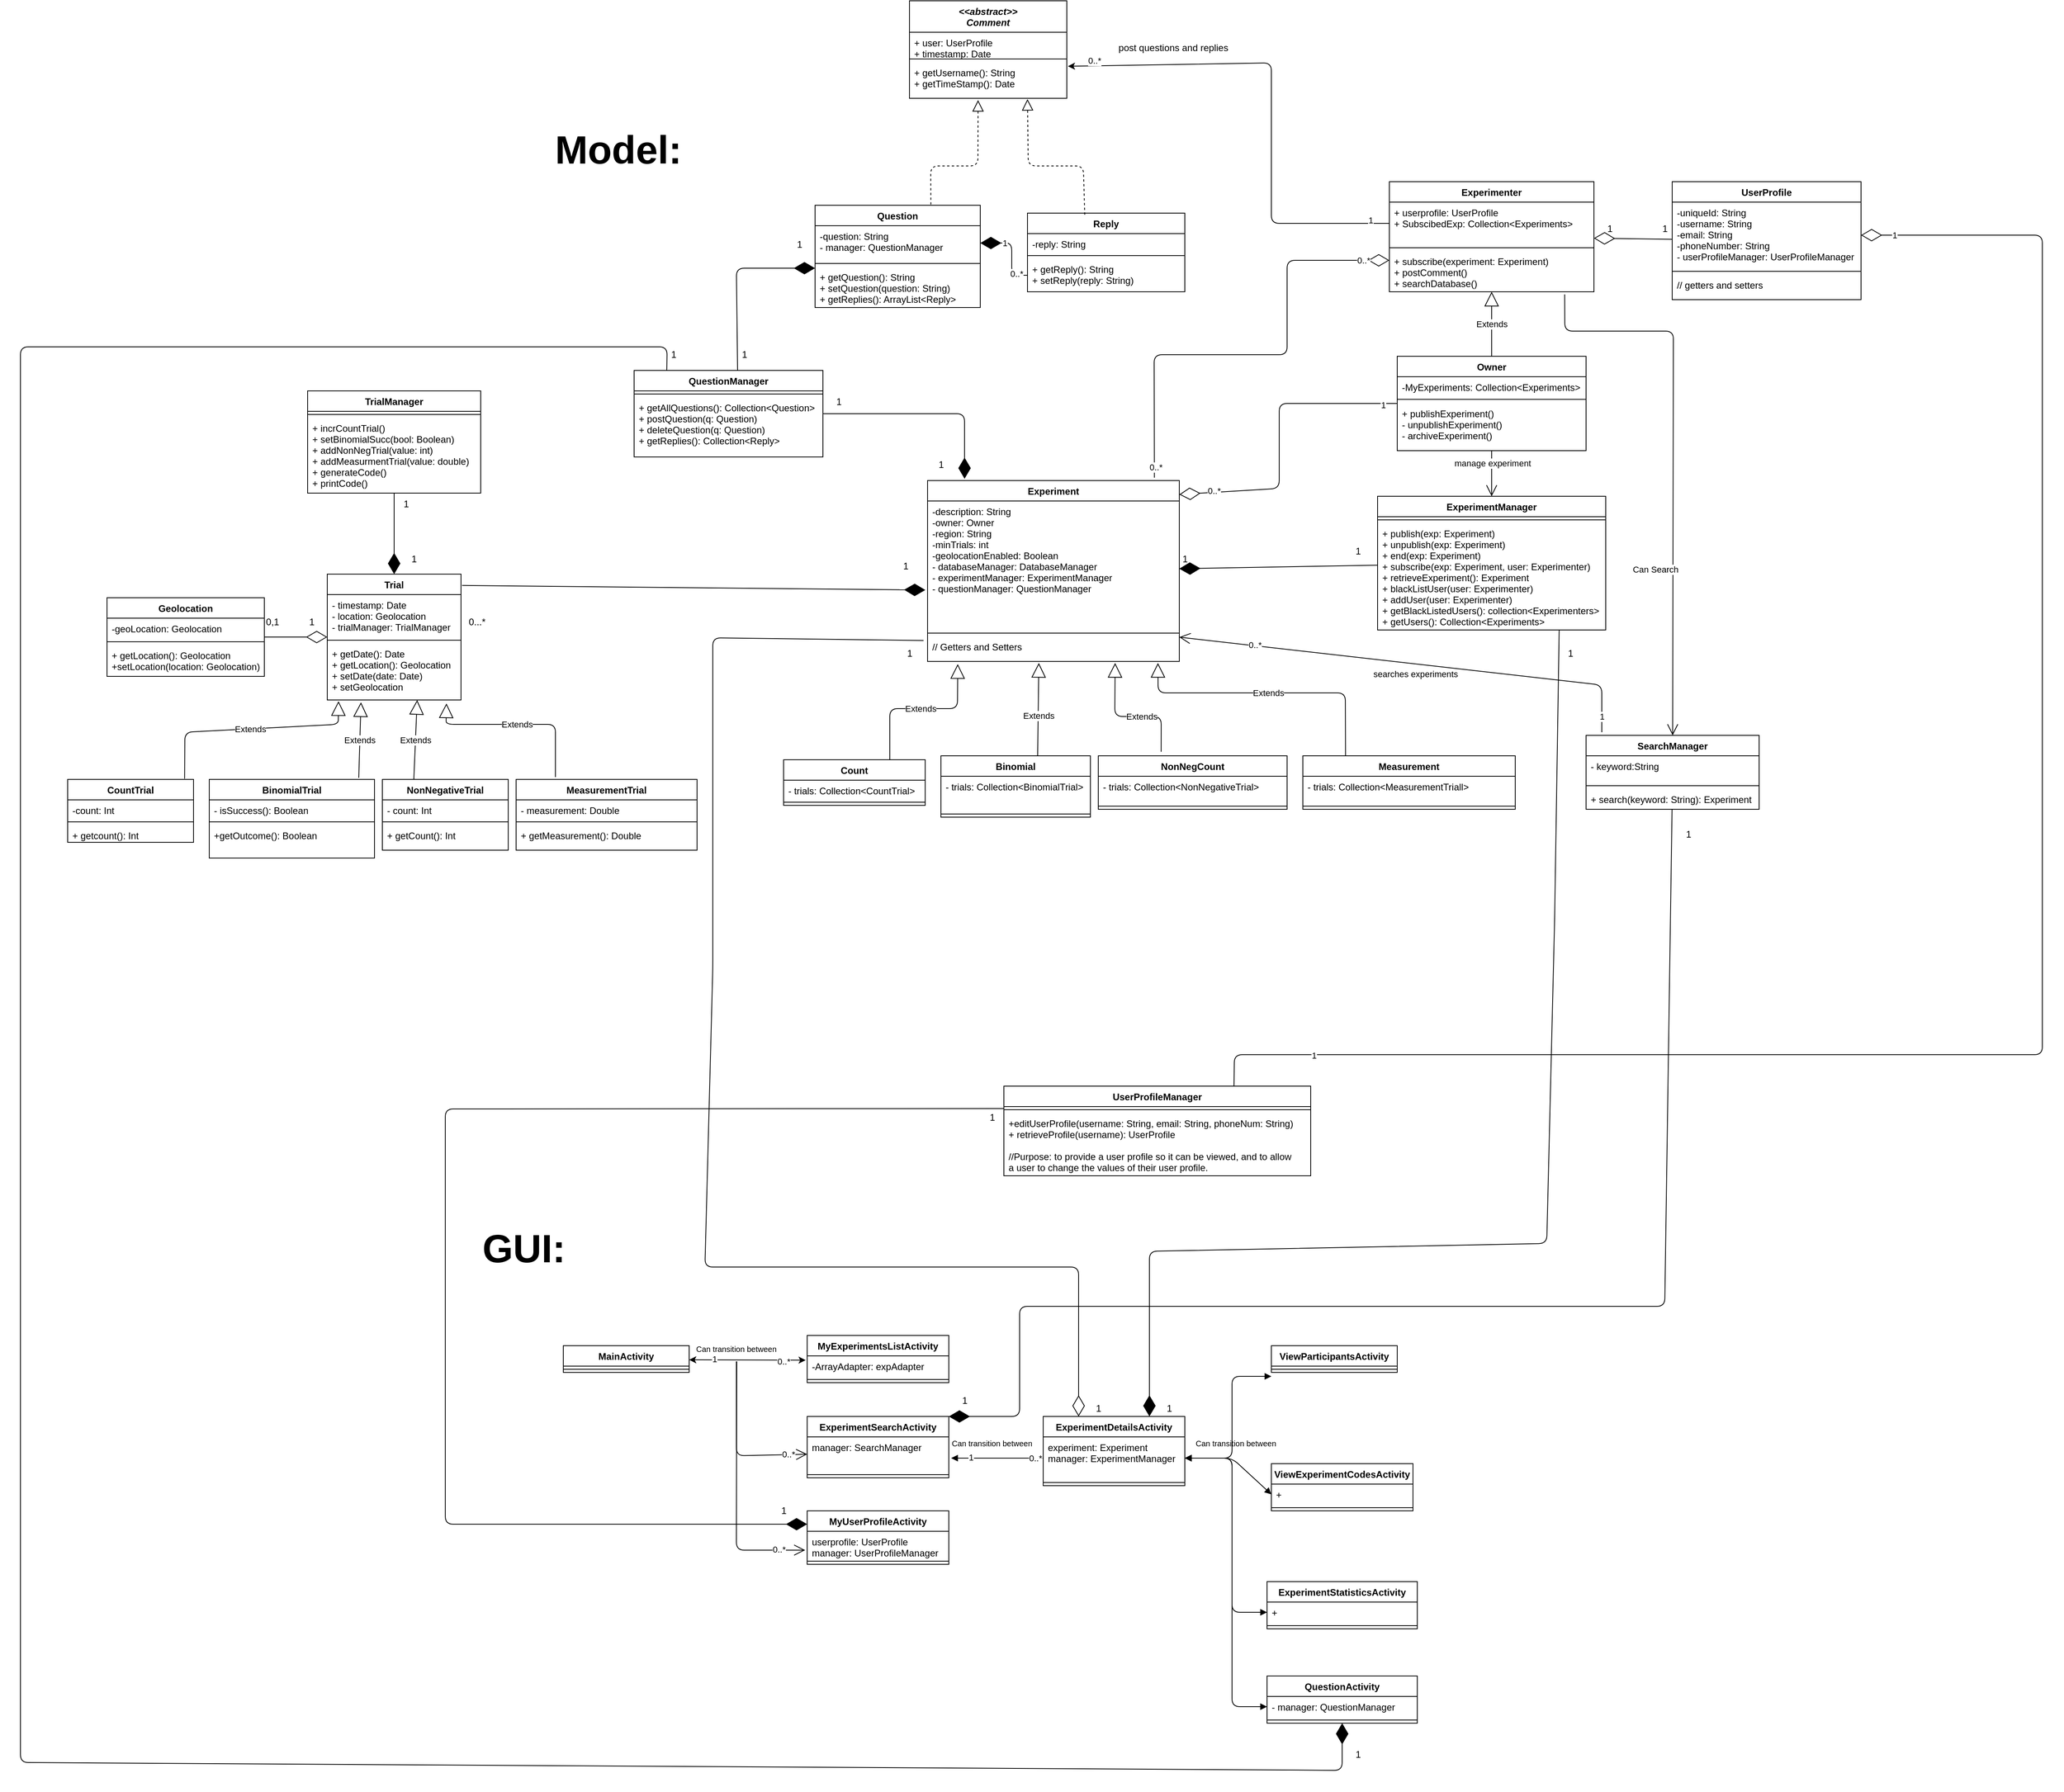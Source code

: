 <mxfile version="14.4.8" type="github">
  <diagram id="yepCzHvtdX3xB55wGidd" name="Page-1">
    <mxGraphModel dx="4760" dy="4618" grid="1" gridSize="10" guides="1" tooltips="1" connect="1" arrows="1" fold="1" page="1" pageScale="1" pageWidth="827" pageHeight="1169" math="0" shadow="0">
      <root>
        <mxCell id="0" />
        <mxCell id="1" parent="0" />
        <mxCell id="nfZWOp2FpQI1pAX-LrRk-30" value="Experimenter" style="swimlane;fontStyle=1;align=center;verticalAlign=top;childLayout=stackLayout;horizontal=1;startSize=26;horizontalStack=0;resizeParent=1;resizeParentMax=0;resizeLast=0;collapsible=1;marginBottom=0;" parent="1" vertex="1">
          <mxGeometry x="-240" y="-2260" width="260" height="140" as="geometry" />
        </mxCell>
        <mxCell id="nfZWOp2FpQI1pAX-LrRk-31" value="+ userprofile: UserProfile&#xa;+ SubscibedExp: Collection&lt;Experiments&gt;" style="text;strokeColor=none;fillColor=none;align=left;verticalAlign=top;spacingLeft=4;spacingRight=4;overflow=hidden;rotatable=0;points=[[0,0.5],[1,0.5]];portConstraint=eastwest;" parent="nfZWOp2FpQI1pAX-LrRk-30" vertex="1">
          <mxGeometry y="26" width="260" height="54" as="geometry" />
        </mxCell>
        <mxCell id="nfZWOp2FpQI1pAX-LrRk-32" value="" style="line;strokeWidth=1;fillColor=none;align=left;verticalAlign=middle;spacingTop=-1;spacingLeft=3;spacingRight=3;rotatable=0;labelPosition=right;points=[];portConstraint=eastwest;" parent="nfZWOp2FpQI1pAX-LrRk-30" vertex="1">
          <mxGeometry y="80" width="260" height="8" as="geometry" />
        </mxCell>
        <mxCell id="nfZWOp2FpQI1pAX-LrRk-33" value="+ subscribe(experiment: Experiment)&#xa;+ postComment()&#xa;+ searchDatabase()" style="text;strokeColor=none;fillColor=none;align=left;verticalAlign=top;spacingLeft=4;spacingRight=4;overflow=hidden;rotatable=0;points=[[0,0.5],[1,0.5]];portConstraint=eastwest;" parent="nfZWOp2FpQI1pAX-LrRk-30" vertex="1">
          <mxGeometry y="88" width="260" height="52" as="geometry" />
        </mxCell>
        <mxCell id="nfZWOp2FpQI1pAX-LrRk-67" value="SearchManager" style="swimlane;fontStyle=1;align=center;verticalAlign=top;childLayout=stackLayout;horizontal=1;startSize=26;horizontalStack=0;resizeParent=1;resizeParentMax=0;resizeLast=0;collapsible=1;marginBottom=0;" parent="1" vertex="1">
          <mxGeometry x="10" y="-1556" width="220" height="94" as="geometry" />
        </mxCell>
        <mxCell id="nfZWOp2FpQI1pAX-LrRk-68" value="- keyword:String" style="text;strokeColor=none;fillColor=none;align=left;verticalAlign=top;spacingLeft=4;spacingRight=4;overflow=hidden;rotatable=0;points=[[0,0.5],[1,0.5]];portConstraint=eastwest;" parent="nfZWOp2FpQI1pAX-LrRk-67" vertex="1">
          <mxGeometry y="26" width="220" height="34" as="geometry" />
        </mxCell>
        <mxCell id="nfZWOp2FpQI1pAX-LrRk-69" value="" style="line;strokeWidth=1;fillColor=none;align=left;verticalAlign=middle;spacingTop=-1;spacingLeft=3;spacingRight=3;rotatable=0;labelPosition=right;points=[];portConstraint=eastwest;" parent="nfZWOp2FpQI1pAX-LrRk-67" vertex="1">
          <mxGeometry y="60" width="220" height="8" as="geometry" />
        </mxCell>
        <mxCell id="nfZWOp2FpQI1pAX-LrRk-70" value="+ search(keyword: String): Experiment" style="text;strokeColor=none;fillColor=none;align=left;verticalAlign=top;spacingLeft=4;spacingRight=4;overflow=hidden;rotatable=0;points=[[0,0.5],[1,0.5]];portConstraint=eastwest;" parent="nfZWOp2FpQI1pAX-LrRk-67" vertex="1">
          <mxGeometry y="68" width="220" height="26" as="geometry" />
        </mxCell>
        <mxCell id="nfZWOp2FpQI1pAX-LrRk-71" value="Geolocation" style="swimlane;fontStyle=1;align=center;verticalAlign=top;childLayout=stackLayout;horizontal=1;startSize=26;horizontalStack=0;resizeParent=1;resizeParentMax=0;resizeLast=0;collapsible=1;marginBottom=0;" parent="1" vertex="1">
          <mxGeometry x="-1870" y="-1731" width="200" height="100" as="geometry" />
        </mxCell>
        <mxCell id="nfZWOp2FpQI1pAX-LrRk-72" value="-geoLocation: Geolocation" style="text;strokeColor=none;fillColor=none;align=left;verticalAlign=top;spacingLeft=4;spacingRight=4;overflow=hidden;rotatable=0;points=[[0,0.5],[1,0.5]];portConstraint=eastwest;" parent="nfZWOp2FpQI1pAX-LrRk-71" vertex="1">
          <mxGeometry y="26" width="200" height="26" as="geometry" />
        </mxCell>
        <mxCell id="nfZWOp2FpQI1pAX-LrRk-73" value="" style="line;strokeWidth=1;fillColor=none;align=left;verticalAlign=middle;spacingTop=-1;spacingLeft=3;spacingRight=3;rotatable=0;labelPosition=right;points=[];portConstraint=eastwest;" parent="nfZWOp2FpQI1pAX-LrRk-71" vertex="1">
          <mxGeometry y="52" width="200" height="8" as="geometry" />
        </mxCell>
        <mxCell id="nfZWOp2FpQI1pAX-LrRk-74" value="+ getLocation(): Geolocation&#xa;+setLocation(location: Geolocation)&#xa;" style="text;strokeColor=none;fillColor=none;align=left;verticalAlign=top;spacingLeft=4;spacingRight=4;overflow=hidden;rotatable=0;points=[[0,0.5],[1,0.5]];portConstraint=eastwest;" parent="nfZWOp2FpQI1pAX-LrRk-71" vertex="1">
          <mxGeometry y="60" width="200" height="40" as="geometry" />
        </mxCell>
        <mxCell id="nfZWOp2FpQI1pAX-LrRk-55" value="Experiment" style="swimlane;fontStyle=1;align=center;verticalAlign=top;childLayout=stackLayout;horizontal=1;startSize=26;horizontalStack=0;resizeParent=1;resizeParentMax=0;resizeLast=0;collapsible=1;marginBottom=0;" parent="1" vertex="1">
          <mxGeometry x="-827" y="-1880" width="320" height="230" as="geometry" />
        </mxCell>
        <mxCell id="nfZWOp2FpQI1pAX-LrRk-56" value="-description: String&#xa;-owner: Owner&#xa;-region: String&#xa;-minTrials: int&#xa;-geolocationEnabled: Boolean&#xa;- databaseManager: DatabaseManager&#xa;- experimentManager: ExperimentManager&#xa;- questionManager: QuestionManager" style="text;strokeColor=none;fillColor=none;align=left;verticalAlign=top;spacingLeft=4;spacingRight=4;overflow=hidden;rotatable=0;points=[[0,0.5],[1,0.5]];portConstraint=eastwest;" parent="nfZWOp2FpQI1pAX-LrRk-55" vertex="1">
          <mxGeometry y="26" width="320" height="164" as="geometry" />
        </mxCell>
        <mxCell id="nfZWOp2FpQI1pAX-LrRk-57" value="" style="line;strokeWidth=1;fillColor=none;align=left;verticalAlign=middle;spacingTop=-1;spacingLeft=3;spacingRight=3;rotatable=0;labelPosition=right;points=[];portConstraint=eastwest;" parent="nfZWOp2FpQI1pAX-LrRk-55" vertex="1">
          <mxGeometry y="190" width="320" height="8" as="geometry" />
        </mxCell>
        <mxCell id="nfZWOp2FpQI1pAX-LrRk-58" value="// Getters and Setters" style="text;strokeColor=none;fillColor=none;align=left;verticalAlign=top;spacingLeft=4;spacingRight=4;overflow=hidden;rotatable=0;points=[[0,0.5],[1,0.5]];portConstraint=eastwest;" parent="nfZWOp2FpQI1pAX-LrRk-55" vertex="1">
          <mxGeometry y="198" width="320" height="32" as="geometry" />
        </mxCell>
        <mxCell id="nfZWOp2FpQI1pAX-LrRk-59" value="Question" style="swimlane;fontStyle=1;align=center;verticalAlign=top;childLayout=stackLayout;horizontal=1;startSize=26;horizontalStack=0;resizeParent=1;resizeParentMax=0;resizeLast=0;collapsible=1;marginBottom=0;" parent="1" vertex="1">
          <mxGeometry x="-970" y="-2230" width="210" height="130" as="geometry" />
        </mxCell>
        <mxCell id="nfZWOp2FpQI1pAX-LrRk-60" value="-question: String&#xa;- manager: QuestionManager" style="text;strokeColor=none;fillColor=none;align=left;verticalAlign=top;spacingLeft=4;spacingRight=4;overflow=hidden;rotatable=0;points=[[0,0.5],[1,0.5]];portConstraint=eastwest;" parent="nfZWOp2FpQI1pAX-LrRk-59" vertex="1">
          <mxGeometry y="26" width="210" height="44" as="geometry" />
        </mxCell>
        <mxCell id="nfZWOp2FpQI1pAX-LrRk-61" value="" style="line;strokeWidth=1;fillColor=none;align=left;verticalAlign=middle;spacingTop=-1;spacingLeft=3;spacingRight=3;rotatable=0;labelPosition=right;points=[];portConstraint=eastwest;" parent="nfZWOp2FpQI1pAX-LrRk-59" vertex="1">
          <mxGeometry y="70" width="210" height="8" as="geometry" />
        </mxCell>
        <mxCell id="nfZWOp2FpQI1pAX-LrRk-62" value="+ getQuestion(): String&#xa;+ setQuestion(question: String)&#xa;+ getReplies(): ArrayList&lt;Reply&gt;" style="text;strokeColor=none;fillColor=none;align=left;verticalAlign=top;spacingLeft=4;spacingRight=4;overflow=hidden;rotatable=0;points=[[0,0.5],[1,0.5]];portConstraint=eastwest;" parent="nfZWOp2FpQI1pAX-LrRk-59" vertex="1">
          <mxGeometry y="78" width="210" height="52" as="geometry" />
        </mxCell>
        <mxCell id="nfZWOp2FpQI1pAX-LrRk-80" value="Reply" style="swimlane;fontStyle=1;align=center;verticalAlign=top;childLayout=stackLayout;horizontal=1;startSize=26;horizontalStack=0;resizeParent=1;resizeParentMax=0;resizeLast=0;collapsible=1;marginBottom=0;" parent="1" vertex="1">
          <mxGeometry x="-700" y="-2220" width="200" height="100" as="geometry" />
        </mxCell>
        <mxCell id="nfZWOp2FpQI1pAX-LrRk-81" value="-reply: String" style="text;strokeColor=none;fillColor=none;align=left;verticalAlign=top;spacingLeft=4;spacingRight=4;overflow=hidden;rotatable=0;points=[[0,0.5],[1,0.5]];portConstraint=eastwest;" parent="nfZWOp2FpQI1pAX-LrRk-80" vertex="1">
          <mxGeometry y="26" width="200" height="24" as="geometry" />
        </mxCell>
        <mxCell id="nfZWOp2FpQI1pAX-LrRk-82" value="" style="line;strokeWidth=1;fillColor=none;align=left;verticalAlign=middle;spacingTop=-1;spacingLeft=3;spacingRight=3;rotatable=0;labelPosition=right;points=[];portConstraint=eastwest;" parent="nfZWOp2FpQI1pAX-LrRk-80" vertex="1">
          <mxGeometry y="50" width="200" height="8" as="geometry" />
        </mxCell>
        <mxCell id="nfZWOp2FpQI1pAX-LrRk-83" value="+ getReply(): String&#xa;+ setReply(reply: String)" style="text;strokeColor=none;fillColor=none;align=left;verticalAlign=top;spacingLeft=4;spacingRight=4;overflow=hidden;rotatable=0;points=[[0,0.5],[1,0.5]];portConstraint=eastwest;" parent="nfZWOp2FpQI1pAX-LrRk-80" vertex="1">
          <mxGeometry y="58" width="200" height="42" as="geometry" />
        </mxCell>
        <mxCell id="nfZWOp2FpQI1pAX-LrRk-46" value="UserProfileManager" style="swimlane;fontStyle=1;align=center;verticalAlign=top;childLayout=stackLayout;horizontal=1;startSize=26;horizontalStack=0;resizeParent=1;resizeParentMax=0;resizeLast=0;collapsible=1;marginBottom=0;" parent="1" vertex="1">
          <mxGeometry x="-730" y="-1110" width="390" height="114" as="geometry" />
        </mxCell>
        <mxCell id="nfZWOp2FpQI1pAX-LrRk-48" value="" style="line;strokeWidth=1;fillColor=none;align=left;verticalAlign=middle;spacingTop=-1;spacingLeft=3;spacingRight=3;rotatable=0;labelPosition=right;points=[];portConstraint=eastwest;" parent="nfZWOp2FpQI1pAX-LrRk-46" vertex="1">
          <mxGeometry y="26" width="390" height="8" as="geometry" />
        </mxCell>
        <mxCell id="nfZWOp2FpQI1pAX-LrRk-49" value="+editUserProfile(username: String, email: String, phoneNum: String)&#xa;+ retrieveProfile(username): UserProfile&#xa;&#xa;//Purpose: to provide a user profile so it can be viewed, and to allow&#xa;a user to change the values of their user profile." style="text;strokeColor=none;fillColor=none;align=left;verticalAlign=top;spacingLeft=4;spacingRight=4;overflow=hidden;rotatable=0;points=[[0,0.5],[1,0.5]];portConstraint=eastwest;" parent="nfZWOp2FpQI1pAX-LrRk-46" vertex="1">
          <mxGeometry y="34" width="390" height="80" as="geometry" />
        </mxCell>
        <mxCell id="h9qOems1kAkcdb_HyoV_-5" value="" style="group" parent="1" vertex="1" connectable="0">
          <mxGeometry x="-230" y="-2038" width="240" height="136" as="geometry" />
        </mxCell>
        <mxCell id="nfZWOp2FpQI1pAX-LrRk-26" value="Owner" style="swimlane;fontStyle=1;align=center;verticalAlign=top;childLayout=stackLayout;horizontal=1;startSize=26;horizontalStack=0;resizeParent=1;resizeParentMax=0;resizeLast=0;collapsible=1;marginBottom=0;" parent="h9qOems1kAkcdb_HyoV_-5" vertex="1">
          <mxGeometry width="240" height="120.004" as="geometry" />
        </mxCell>
        <mxCell id="nfZWOp2FpQI1pAX-LrRk-27" value="-MyExperiments: Collection&lt;Experiments&gt;" style="text;strokeColor=none;fillColor=none;align=left;verticalAlign=top;spacingLeft=4;spacingRight=4;overflow=hidden;rotatable=0;points=[[0,0.5],[1,0.5]];portConstraint=eastwest;" parent="nfZWOp2FpQI1pAX-LrRk-26" vertex="1">
          <mxGeometry y="26" width="240" height="24" as="geometry" />
        </mxCell>
        <mxCell id="nfZWOp2FpQI1pAX-LrRk-28" value="" style="line;strokeWidth=1;fillColor=none;align=left;verticalAlign=middle;spacingTop=-1;spacingLeft=3;spacingRight=3;rotatable=0;labelPosition=right;points=[];portConstraint=eastwest;" parent="nfZWOp2FpQI1pAX-LrRk-26" vertex="1">
          <mxGeometry y="50" width="240" height="9.544" as="geometry" />
        </mxCell>
        <mxCell id="nfZWOp2FpQI1pAX-LrRk-29" value="+ publishExperiment()&#xa;- unpublishExperiment()&#xa;- archiveExperiment()" style="text;strokeColor=none;fillColor=none;align=left;verticalAlign=top;spacingLeft=4;spacingRight=4;overflow=hidden;rotatable=0;points=[[0,0.5],[1,0.5]];portConstraint=eastwest;" parent="nfZWOp2FpQI1pAX-LrRk-26" vertex="1">
          <mxGeometry y="59.544" width="240" height="60.46" as="geometry" />
        </mxCell>
        <mxCell id="h9qOems1kAkcdb_HyoV_-19" value="" style="endArrow=diamondThin;endFill=1;endSize=24;html=1;entryX=1;entryY=0.5;entryDx=0;entryDy=0;exitX=0;exitY=0.5;exitDx=0;exitDy=0;" parent="1" source="nfZWOp2FpQI1pAX-LrRk-83" target="nfZWOp2FpQI1pAX-LrRk-60" edge="1">
          <mxGeometry width="160" relative="1" as="geometry">
            <mxPoint x="-720" y="-2150" as="sourcePoint" />
            <mxPoint y="-1578" as="targetPoint" />
            <Array as="points">
              <mxPoint x="-720" y="-2141" />
              <mxPoint x="-720" y="-2182" />
            </Array>
          </mxGeometry>
        </mxCell>
        <mxCell id="EAc4dXfNdq1d-0cCfkBj-17" value="0..*" style="edgeLabel;html=1;align=center;verticalAlign=middle;resizable=0;points=[];" parent="h9qOems1kAkcdb_HyoV_-19" connectable="0" vertex="1">
          <mxGeometry x="-0.716" y="-2" relative="1" as="geometry">
            <mxPoint as="offset" />
          </mxGeometry>
        </mxCell>
        <mxCell id="EAc4dXfNdq1d-0cCfkBj-18" value="1" style="edgeLabel;html=1;align=center;verticalAlign=middle;resizable=0;points=[];" parent="h9qOems1kAkcdb_HyoV_-19" connectable="0" vertex="1">
          <mxGeometry x="0.393" relative="1" as="geometry">
            <mxPoint as="offset" />
          </mxGeometry>
        </mxCell>
        <mxCell id="h9qOems1kAkcdb_HyoV_-25" value="Extends" style="endArrow=block;endSize=16;endFill=0;html=1;" parent="1" source="nfZWOp2FpQI1pAX-LrRk-26" target="nfZWOp2FpQI1pAX-LrRk-30" edge="1">
          <mxGeometry width="160" relative="1" as="geometry">
            <mxPoint x="-150" y="-1638" as="sourcePoint" />
            <mxPoint x="10" y="-1638" as="targetPoint" />
          </mxGeometry>
        </mxCell>
        <mxCell id="L4J9JwaG0-p23nwU9Dte-10" value="" style="endArrow=open;endFill=1;endSize=12;html=1;exitX=0.857;exitY=1.066;exitDx=0;exitDy=0;exitPerimeter=0;" parent="1" source="nfZWOp2FpQI1pAX-LrRk-33" target="nfZWOp2FpQI1pAX-LrRk-67" edge="1">
          <mxGeometry width="160" relative="1" as="geometry">
            <mxPoint x="-360" y="-1848" as="sourcePoint" />
            <mxPoint x="-200" y="-1848" as="targetPoint" />
            <Array as="points">
              <mxPoint x="-17" y="-2070" />
              <mxPoint x="121" y="-2070" />
            </Array>
          </mxGeometry>
        </mxCell>
        <mxCell id="L4J9JwaG0-p23nwU9Dte-11" value="Can Search" style="edgeLabel;html=1;align=center;verticalAlign=middle;resizable=0;points=[];" parent="L4J9JwaG0-p23nwU9Dte-10" vertex="1" connectable="0">
          <mxGeometry x="0.612" y="2" relative="1" as="geometry">
            <mxPoint x="-24.79" y="-75.53" as="offset" />
          </mxGeometry>
        </mxCell>
        <mxCell id="L4J9JwaG0-p23nwU9Dte-30" value="Extends" style="endArrow=block;endSize=16;endFill=0;html=1;entryX=0.442;entryY=1.063;entryDx=0;entryDy=0;entryPerimeter=0;exitX=0.647;exitY=0.007;exitDx=0;exitDy=0;exitPerimeter=0;" parent="1" source="L4J9JwaG0-p23nwU9Dte-43" target="nfZWOp2FpQI1pAX-LrRk-58" edge="1">
          <mxGeometry x="-0.12" width="160" relative="1" as="geometry">
            <mxPoint x="-772.407" y="-1493" as="sourcePoint" />
            <mxPoint x="-740" y="-1600" as="targetPoint" />
            <Array as="points" />
            <mxPoint as="offset" />
          </mxGeometry>
        </mxCell>
        <mxCell id="L4J9JwaG0-p23nwU9Dte-31" value="Extends" style="endArrow=block;endSize=16;endFill=0;html=1;entryX=0.915;entryY=1.063;entryDx=0;entryDy=0;entryPerimeter=0;exitX=0.201;exitY=0.008;exitDx=0;exitDy=0;exitPerimeter=0;" parent="1" source="L4J9JwaG0-p23nwU9Dte-51" target="nfZWOp2FpQI1pAX-LrRk-58" edge="1">
          <mxGeometry width="160" relative="1" as="geometry">
            <mxPoint x="-486.19" y="-1493" as="sourcePoint" />
            <mxPoint x="-409.975" y="-1548" as="targetPoint" />
            <Array as="points">
              <mxPoint x="-296" y="-1610" />
              <mxPoint x="-534" y="-1610" />
            </Array>
          </mxGeometry>
        </mxCell>
        <mxCell id="L4J9JwaG0-p23nwU9Dte-32" value="Extends" style="endArrow=block;endSize=16;endFill=0;html=1;entryX=0.745;entryY=1.063;entryDx=0;entryDy=0;entryPerimeter=0;exitX=0.333;exitY=-0.076;exitDx=0;exitDy=0;exitPerimeter=0;" parent="1" source="L4J9JwaG0-p23nwU9Dte-47" target="nfZWOp2FpQI1pAX-LrRk-58" edge="1">
          <mxGeometry x="-0.189" width="160" relative="1" as="geometry">
            <mxPoint x="-639.602" y="-1493" as="sourcePoint" />
            <mxPoint x="-687" y="-1500" as="targetPoint" />
            <Array as="points">
              <mxPoint x="-530" y="-1580" />
              <mxPoint x="-589" y="-1580" />
            </Array>
            <mxPoint as="offset" />
          </mxGeometry>
        </mxCell>
        <mxCell id="L4J9JwaG0-p23nwU9Dte-34" value="Count" style="swimlane;fontStyle=1;align=center;verticalAlign=top;childLayout=stackLayout;horizontal=1;startSize=26;horizontalStack=0;resizeParent=1;resizeParentMax=0;resizeLast=0;collapsible=1;marginBottom=0;" parent="1" vertex="1">
          <mxGeometry x="-1010" y="-1525" width="180" height="58" as="geometry" />
        </mxCell>
        <mxCell id="L4J9JwaG0-p23nwU9Dte-35" value="- trials: Collection&lt;CountTrial&gt;" style="text;strokeColor=none;fillColor=none;align=left;verticalAlign=top;spacingLeft=4;spacingRight=4;overflow=hidden;rotatable=0;points=[[0,0.5],[1,0.5]];portConstraint=eastwest;" parent="L4J9JwaG0-p23nwU9Dte-34" vertex="1">
          <mxGeometry y="26" width="180" height="24" as="geometry" />
        </mxCell>
        <mxCell id="L4J9JwaG0-p23nwU9Dte-36" value="" style="line;strokeWidth=1;fillColor=none;align=left;verticalAlign=middle;spacingTop=-1;spacingLeft=3;spacingRight=3;rotatable=0;labelPosition=right;points=[];portConstraint=eastwest;" parent="L4J9JwaG0-p23nwU9Dte-34" vertex="1">
          <mxGeometry y="50" width="180" height="8" as="geometry" />
        </mxCell>
        <mxCell id="L4J9JwaG0-p23nwU9Dte-39" value="" style="endArrow=diamondThin;endFill=1;endSize=24;html=1;exitX=1.008;exitY=0.09;exitDx=0;exitDy=0;exitPerimeter=0;entryX=-0.009;entryY=0.69;entryDx=0;entryDy=0;entryPerimeter=0;" parent="1" source="qJo1r2RWA9jf8hC07Krr-6" target="nfZWOp2FpQI1pAX-LrRk-56" edge="1">
          <mxGeometry width="160" relative="1" as="geometry">
            <mxPoint x="-1000" y="-1358" as="sourcePoint" />
            <mxPoint x="-620" y="-1485.5" as="targetPoint" />
            <Array as="points" />
          </mxGeometry>
        </mxCell>
        <mxCell id="L4J9JwaG0-p23nwU9Dte-43" value="Binomial" style="swimlane;fontStyle=1;align=center;verticalAlign=top;childLayout=stackLayout;horizontal=1;startSize=26;horizontalStack=0;resizeParent=1;resizeParentMax=0;resizeLast=0;collapsible=1;marginBottom=0;" parent="1" vertex="1">
          <mxGeometry x="-810" y="-1530" width="190" height="78" as="geometry" />
        </mxCell>
        <mxCell id="L4J9JwaG0-p23nwU9Dte-44" value="- trials: Collection&lt;BinomialTrial&gt;" style="text;strokeColor=none;fillColor=none;align=left;verticalAlign=top;spacingLeft=4;spacingRight=4;overflow=hidden;rotatable=0;points=[[0,0.5],[1,0.5]];portConstraint=eastwest;" parent="L4J9JwaG0-p23nwU9Dte-43" vertex="1">
          <mxGeometry y="26" width="190" height="44" as="geometry" />
        </mxCell>
        <mxCell id="L4J9JwaG0-p23nwU9Dte-45" value="" style="line;strokeWidth=1;fillColor=none;align=left;verticalAlign=middle;spacingTop=-1;spacingLeft=3;spacingRight=3;rotatable=0;labelPosition=right;points=[];portConstraint=eastwest;" parent="L4J9JwaG0-p23nwU9Dte-43" vertex="1">
          <mxGeometry y="70" width="190" height="8" as="geometry" />
        </mxCell>
        <mxCell id="L4J9JwaG0-p23nwU9Dte-47" value="NonNegCount" style="swimlane;fontStyle=1;align=center;verticalAlign=top;childLayout=stackLayout;horizontal=1;startSize=26;horizontalStack=0;resizeParent=1;resizeParentMax=0;resizeLast=0;collapsible=1;marginBottom=0;" parent="1" vertex="1">
          <mxGeometry x="-610" y="-1530" width="240" height="68" as="geometry" />
        </mxCell>
        <mxCell id="L4J9JwaG0-p23nwU9Dte-48" value="- trials: Collection&lt;NonNegativeTrial&gt;" style="text;strokeColor=none;fillColor=none;align=left;verticalAlign=top;spacingLeft=4;spacingRight=4;overflow=hidden;rotatable=0;points=[[0,0.5],[1,0.5]];portConstraint=eastwest;" parent="L4J9JwaG0-p23nwU9Dte-47" vertex="1">
          <mxGeometry y="26" width="240" height="34" as="geometry" />
        </mxCell>
        <mxCell id="L4J9JwaG0-p23nwU9Dte-49" value="" style="line;strokeWidth=1;fillColor=none;align=left;verticalAlign=middle;spacingTop=-1;spacingLeft=3;spacingRight=3;rotatable=0;labelPosition=right;points=[];portConstraint=eastwest;" parent="L4J9JwaG0-p23nwU9Dte-47" vertex="1">
          <mxGeometry y="60" width="240" height="8" as="geometry" />
        </mxCell>
        <mxCell id="L4J9JwaG0-p23nwU9Dte-51" value="Measurement" style="swimlane;fontStyle=1;align=center;verticalAlign=top;childLayout=stackLayout;horizontal=1;startSize=26;horizontalStack=0;resizeParent=1;resizeParentMax=0;resizeLast=0;collapsible=1;marginBottom=0;" parent="1" vertex="1">
          <mxGeometry x="-350" y="-1530" width="270" height="68" as="geometry" />
        </mxCell>
        <mxCell id="L4J9JwaG0-p23nwU9Dte-52" value="- trials: Collection&lt;MeasurementTriall&gt;" style="text;strokeColor=none;fillColor=none;align=left;verticalAlign=top;spacingLeft=4;spacingRight=4;overflow=hidden;rotatable=0;points=[[0,0.5],[1,0.5]];portConstraint=eastwest;" parent="L4J9JwaG0-p23nwU9Dte-51" vertex="1">
          <mxGeometry y="26" width="270" height="34" as="geometry" />
        </mxCell>
        <mxCell id="L4J9JwaG0-p23nwU9Dte-53" value="" style="line;strokeWidth=1;fillColor=none;align=left;verticalAlign=middle;spacingTop=-1;spacingLeft=3;spacingRight=3;rotatable=0;labelPosition=right;points=[];portConstraint=eastwest;" parent="L4J9JwaG0-p23nwU9Dte-51" vertex="1">
          <mxGeometry y="60" width="270" height="8" as="geometry" />
        </mxCell>
        <mxCell id="0GxsyVX3teb8h-a-odDH-1" value="MainActivity" style="swimlane;fontStyle=1;align=center;verticalAlign=top;childLayout=stackLayout;horizontal=1;startSize=26;horizontalStack=0;resizeParent=1;resizeParentMax=0;resizeLast=0;collapsible=1;marginBottom=0;" parent="1" vertex="1">
          <mxGeometry x="-1290" y="-780" width="160" height="34" as="geometry" />
        </mxCell>
        <mxCell id="0GxsyVX3teb8h-a-odDH-3" value="" style="line;strokeWidth=1;fillColor=none;align=left;verticalAlign=middle;spacingTop=-1;spacingLeft=3;spacingRight=3;rotatable=0;labelPosition=right;points=[];portConstraint=eastwest;" parent="0GxsyVX3teb8h-a-odDH-1" vertex="1">
          <mxGeometry y="26" width="160" height="8" as="geometry" />
        </mxCell>
        <mxCell id="0GxsyVX3teb8h-a-odDH-5" value="Model:" style="text;align=center;fontStyle=1;verticalAlign=middle;spacingLeft=3;spacingRight=3;strokeColor=none;rotatable=0;points=[[0,0.5],[1,0.5]];portConstraint=eastwest;fontSize=50;" parent="1" vertex="1">
          <mxGeometry x="-1260" y="-2320" width="80" height="26" as="geometry" />
        </mxCell>
        <mxCell id="0GxsyVX3teb8h-a-odDH-8" value="GUI:" style="text;align=center;fontStyle=1;verticalAlign=middle;spacingLeft=3;spacingRight=3;strokeColor=none;rotatable=0;points=[[0,0.5],[1,0.5]];portConstraint=eastwest;fontSize=50;" parent="1" vertex="1">
          <mxGeometry x="-1380" y="-923" width="80" height="26" as="geometry" />
        </mxCell>
        <mxCell id="0GxsyVX3teb8h-a-odDH-13" value="ExperimentSearchActivity" style="swimlane;fontStyle=1;align=center;verticalAlign=top;childLayout=stackLayout;horizontal=1;startSize=26;horizontalStack=0;resizeParent=1;resizeParentMax=0;resizeLast=0;collapsible=1;marginBottom=0;" parent="1" vertex="1">
          <mxGeometry x="-980" y="-690" width="180" height="78" as="geometry" />
        </mxCell>
        <mxCell id="0GxsyVX3teb8h-a-odDH-14" value="manager: SearchManager" style="text;strokeColor=none;fillColor=none;align=left;verticalAlign=top;spacingLeft=4;spacingRight=4;overflow=hidden;rotatable=0;points=[[0,0.5],[1,0.5]];portConstraint=eastwest;" parent="0GxsyVX3teb8h-a-odDH-13" vertex="1">
          <mxGeometry y="26" width="180" height="44" as="geometry" />
        </mxCell>
        <mxCell id="0GxsyVX3teb8h-a-odDH-15" value="" style="line;strokeWidth=1;fillColor=none;align=left;verticalAlign=middle;spacingTop=-1;spacingLeft=3;spacingRight=3;rotatable=0;labelPosition=right;points=[];portConstraint=eastwest;" parent="0GxsyVX3teb8h-a-odDH-13" vertex="1">
          <mxGeometry y="70" width="180" height="8" as="geometry" />
        </mxCell>
        <mxCell id="0GxsyVX3teb8h-a-odDH-17" value="MyUserProfileActivity&#xa;" style="swimlane;fontStyle=1;align=center;verticalAlign=top;childLayout=stackLayout;horizontal=1;startSize=26;horizontalStack=0;resizeParent=1;resizeParentMax=0;resizeLast=0;collapsible=1;marginBottom=0;" parent="1" vertex="1">
          <mxGeometry x="-980" y="-570" width="180" height="68" as="geometry" />
        </mxCell>
        <mxCell id="0GxsyVX3teb8h-a-odDH-18" value="userprofile: UserProfile&#xa;manager: UserProfileManager" style="text;strokeColor=none;fillColor=none;align=left;verticalAlign=top;spacingLeft=4;spacingRight=4;overflow=hidden;rotatable=0;points=[[0,0.5],[1,0.5]];portConstraint=eastwest;" parent="0GxsyVX3teb8h-a-odDH-17" vertex="1">
          <mxGeometry y="26" width="180" height="34" as="geometry" />
        </mxCell>
        <mxCell id="0GxsyVX3teb8h-a-odDH-19" value="" style="line;strokeWidth=1;fillColor=none;align=left;verticalAlign=middle;spacingTop=-1;spacingLeft=3;spacingRight=3;rotatable=0;labelPosition=right;points=[];portConstraint=eastwest;" parent="0GxsyVX3teb8h-a-odDH-17" vertex="1">
          <mxGeometry y="60" width="180" height="8" as="geometry" />
        </mxCell>
        <mxCell id="0GxsyVX3teb8h-a-odDH-25" value="ViewParticipantsActivity" style="swimlane;fontStyle=1;align=center;verticalAlign=top;childLayout=stackLayout;horizontal=1;startSize=26;horizontalStack=0;resizeParent=1;resizeParentMax=0;resizeLast=0;collapsible=1;marginBottom=0;" parent="1" vertex="1">
          <mxGeometry x="-390" y="-780" width="160" height="34" as="geometry" />
        </mxCell>
        <mxCell id="0GxsyVX3teb8h-a-odDH-27" value="" style="line;strokeWidth=1;fillColor=none;align=left;verticalAlign=middle;spacingTop=-1;spacingLeft=3;spacingRight=3;rotatable=0;labelPosition=right;points=[];portConstraint=eastwest;" parent="0GxsyVX3teb8h-a-odDH-25" vertex="1">
          <mxGeometry y="26" width="160" height="8" as="geometry" />
        </mxCell>
        <mxCell id="0GxsyVX3teb8h-a-odDH-29" value="ViewExperimentCodesActivity" style="swimlane;fontStyle=1;align=center;verticalAlign=top;childLayout=stackLayout;horizontal=1;startSize=26;horizontalStack=0;resizeParent=1;resizeParentMax=0;resizeLast=0;collapsible=1;marginBottom=0;" parent="1" vertex="1">
          <mxGeometry x="-390" y="-630" width="180" height="60" as="geometry" />
        </mxCell>
        <mxCell id="0GxsyVX3teb8h-a-odDH-30" value="+" style="text;strokeColor=none;fillColor=none;align=left;verticalAlign=top;spacingLeft=4;spacingRight=4;overflow=hidden;rotatable=0;points=[[0,0.5],[1,0.5]];portConstraint=eastwest;" parent="0GxsyVX3teb8h-a-odDH-29" vertex="1">
          <mxGeometry y="26" width="180" height="26" as="geometry" />
        </mxCell>
        <mxCell id="0GxsyVX3teb8h-a-odDH-31" value="" style="line;strokeWidth=1;fillColor=none;align=left;verticalAlign=middle;spacingTop=-1;spacingLeft=3;spacingRight=3;rotatable=0;labelPosition=right;points=[];portConstraint=eastwest;" parent="0GxsyVX3teb8h-a-odDH-29" vertex="1">
          <mxGeometry y="52" width="180" height="8" as="geometry" />
        </mxCell>
        <mxCell id="0GxsyVX3teb8h-a-odDH-33" value="ExperimentDetailsActivity" style="swimlane;fontStyle=1;align=center;verticalAlign=top;childLayout=stackLayout;horizontal=1;startSize=26;horizontalStack=0;resizeParent=1;resizeParentMax=0;resizeLast=0;collapsible=1;marginBottom=0;" parent="1" vertex="1">
          <mxGeometry x="-680" y="-690" width="180" height="88" as="geometry" />
        </mxCell>
        <mxCell id="0GxsyVX3teb8h-a-odDH-34" value="experiment: Experiment&#xa;manager: ExperimentManager" style="text;strokeColor=none;fillColor=none;align=left;verticalAlign=top;spacingLeft=4;spacingRight=4;overflow=hidden;rotatable=0;points=[[0,0.5],[1,0.5]];portConstraint=eastwest;" parent="0GxsyVX3teb8h-a-odDH-33" vertex="1">
          <mxGeometry y="26" width="180" height="54" as="geometry" />
        </mxCell>
        <mxCell id="0GxsyVX3teb8h-a-odDH-35" value="" style="line;strokeWidth=1;fillColor=none;align=left;verticalAlign=middle;spacingTop=-1;spacingLeft=3;spacingRight=3;rotatable=0;labelPosition=right;points=[];portConstraint=eastwest;" parent="0GxsyVX3teb8h-a-odDH-33" vertex="1">
          <mxGeometry y="80" width="180" height="8" as="geometry" />
        </mxCell>
        <mxCell id="0GxsyVX3teb8h-a-odDH-37" value="MyExperimentsListActivity" style="swimlane;fontStyle=1;align=center;verticalAlign=top;childLayout=stackLayout;horizontal=1;startSize=26;horizontalStack=0;resizeParent=1;resizeParentMax=0;resizeLast=0;collapsible=1;marginBottom=0;" parent="1" vertex="1">
          <mxGeometry x="-980" y="-793" width="180" height="60" as="geometry" />
        </mxCell>
        <mxCell id="0GxsyVX3teb8h-a-odDH-38" value="-ArrayAdapter: expAdapter" style="text;strokeColor=none;fillColor=none;align=left;verticalAlign=top;spacingLeft=4;spacingRight=4;overflow=hidden;rotatable=0;points=[[0,0.5],[1,0.5]];portConstraint=eastwest;" parent="0GxsyVX3teb8h-a-odDH-37" vertex="1">
          <mxGeometry y="26" width="180" height="26" as="geometry" />
        </mxCell>
        <mxCell id="0GxsyVX3teb8h-a-odDH-39" value="" style="line;strokeWidth=1;fillColor=none;align=left;verticalAlign=middle;spacingTop=-1;spacingLeft=3;spacingRight=3;rotatable=0;labelPosition=right;points=[];portConstraint=eastwest;" parent="0GxsyVX3teb8h-a-odDH-37" vertex="1">
          <mxGeometry y="52" width="180" height="8" as="geometry" />
        </mxCell>
        <mxCell id="0GxsyVX3teb8h-a-odDH-44" value="&lt;font size=&quot;1&quot;&gt;Can transition between&lt;/font&gt;" style="text;html=1;strokeColor=none;fillColor=none;align=center;verticalAlign=middle;whiteSpace=wrap;rounded=0;fontSize=50;" parent="1" vertex="1">
          <mxGeometry x="-1130" y="-800" width="120" height="20" as="geometry" />
        </mxCell>
        <mxCell id="0GxsyVX3teb8h-a-odDH-45" value="" style="endArrow=open;endFill=1;endSize=12;html=1;fontSize=50;entryX=0;entryY=0.5;entryDx=0;entryDy=0;" parent="1" target="0GxsyVX3teb8h-a-odDH-14" edge="1">
          <mxGeometry width="160" relative="1" as="geometry">
            <mxPoint x="-1070" y="-760" as="sourcePoint" />
            <mxPoint x="-1011.92" y="-669.998" as="targetPoint" />
            <Array as="points">
              <mxPoint x="-1070" y="-640" />
            </Array>
          </mxGeometry>
        </mxCell>
        <mxCell id="PsE52n-jrMIfPUmJTVOh-8" value="0..*" style="edgeLabel;html=1;align=center;verticalAlign=middle;resizable=0;points=[];" parent="0GxsyVX3teb8h-a-odDH-45" connectable="0" vertex="1">
          <mxGeometry x="0.768" y="1" relative="1" as="geometry">
            <mxPoint as="offset" />
          </mxGeometry>
        </mxCell>
        <mxCell id="0GxsyVX3teb8h-a-odDH-46" value="" style="endArrow=open;endFill=1;endSize=12;html=1;fontSize=50;entryX=-0.015;entryY=0.921;entryDx=0;entryDy=0;entryPerimeter=0;" parent="1" edge="1">
          <mxGeometry width="160" relative="1" as="geometry">
            <mxPoint x="-1069.55" y="-760" as="sourcePoint" />
            <mxPoint x="-982.55" y="-520.054" as="targetPoint" />
            <Array as="points">
              <mxPoint x="-1070" y="-520" />
            </Array>
          </mxGeometry>
        </mxCell>
        <mxCell id="PsE52n-jrMIfPUmJTVOh-9" value="0..*" style="edgeLabel;html=1;align=center;verticalAlign=middle;resizable=0;points=[];" parent="0GxsyVX3teb8h-a-odDH-46" connectable="0" vertex="1">
          <mxGeometry x="0.796" y="1" relative="1" as="geometry">
            <mxPoint as="offset" />
          </mxGeometry>
        </mxCell>
        <mxCell id="0GxsyVX3teb8h-a-odDH-50" value="&lt;font size=&quot;1&quot;&gt;Can transition between&lt;/font&gt;" style="text;html=1;strokeColor=none;fillColor=none;align=center;verticalAlign=middle;whiteSpace=wrap;rounded=0;fontSize=50;" parent="1" vertex="1">
          <mxGeometry x="-800" y="-680" width="110" height="20" as="geometry" />
        </mxCell>
        <mxCell id="0GxsyVX3teb8h-a-odDH-51" value="" style="endArrow=classic;startArrow=classic;html=1;fontSize=50;entryX=-0.011;entryY=0.209;entryDx=0;entryDy=0;entryPerimeter=0;" parent="1" target="0GxsyVX3teb8h-a-odDH-38" edge="1">
          <mxGeometry width="50" height="50" relative="1" as="geometry">
            <mxPoint x="-1130" y="-762" as="sourcePoint" />
            <mxPoint x="-983" y="-764" as="targetPoint" />
          </mxGeometry>
        </mxCell>
        <mxCell id="PsE52n-jrMIfPUmJTVOh-6" value="0..*" style="edgeLabel;html=1;align=center;verticalAlign=middle;resizable=0;points=[];" parent="0GxsyVX3teb8h-a-odDH-51" connectable="0" vertex="1">
          <mxGeometry x="0.62" y="-1" relative="1" as="geometry">
            <mxPoint as="offset" />
          </mxGeometry>
        </mxCell>
        <mxCell id="PsE52n-jrMIfPUmJTVOh-7" value="1" style="edgeLabel;html=1;align=center;verticalAlign=middle;resizable=0;points=[];" parent="0GxsyVX3teb8h-a-odDH-51" connectable="0" vertex="1">
          <mxGeometry x="-0.574" y="1" relative="1" as="geometry">
            <mxPoint as="offset" />
          </mxGeometry>
        </mxCell>
        <mxCell id="0GxsyVX3teb8h-a-odDH-52" value="" style="endArrow=block;startArrow=block;endFill=1;startFill=1;html=1;fontSize=50;entryX=0;entryY=0.5;entryDx=0;entryDy=0;" parent="1" target="0GxsyVX3teb8h-a-odDH-34" edge="1">
          <mxGeometry width="160" relative="1" as="geometry">
            <mxPoint x="-797" y="-637" as="sourcePoint" />
            <mxPoint x="-880" y="-700" as="targetPoint" />
          </mxGeometry>
        </mxCell>
        <mxCell id="PsE52n-jrMIfPUmJTVOh-10" value="1" style="edgeLabel;html=1;align=center;verticalAlign=middle;resizable=0;points=[];" parent="0GxsyVX3teb8h-a-odDH-52" connectable="0" vertex="1">
          <mxGeometry x="-0.584" y="1" relative="1" as="geometry">
            <mxPoint as="offset" />
          </mxGeometry>
        </mxCell>
        <mxCell id="PsE52n-jrMIfPUmJTVOh-11" value="0..*" style="edgeLabel;html=1;align=center;verticalAlign=middle;resizable=0;points=[];" parent="0GxsyVX3teb8h-a-odDH-52" connectable="0" vertex="1">
          <mxGeometry x="0.829" relative="1" as="geometry">
            <mxPoint as="offset" />
          </mxGeometry>
        </mxCell>
        <mxCell id="0GxsyVX3teb8h-a-odDH-61" value="" style="endArrow=block;startArrow=block;endFill=1;startFill=1;html=1;fontSize=50;exitX=1;exitY=0.5;exitDx=0;exitDy=0;entryX=0;entryY=0.5;entryDx=0;entryDy=0;" parent="1" source="0GxsyVX3teb8h-a-odDH-34" edge="1">
          <mxGeometry width="160" relative="1" as="geometry">
            <mxPoint x="-498.2" y="-580" as="sourcePoint" />
            <mxPoint x="-390" y="-741.0" as="targetPoint" />
            <Array as="points">
              <mxPoint x="-440" y="-637" />
              <mxPoint x="-440" y="-741" />
            </Array>
          </mxGeometry>
        </mxCell>
        <mxCell id="0GxsyVX3teb8h-a-odDH-62" value="" style="endArrow=block;startArrow=block;endFill=1;startFill=1;html=1;fontSize=50;entryX=0;entryY=0.5;entryDx=0;entryDy=0;exitX=1;exitY=0.5;exitDx=0;exitDy=0;" parent="1" source="0GxsyVX3teb8h-a-odDH-34" target="0GxsyVX3teb8h-a-odDH-30" edge="1">
          <mxGeometry width="160" relative="1" as="geometry">
            <mxPoint x="-500" y="-580" as="sourcePoint" />
            <mxPoint x="-340" y="-580" as="targetPoint" />
            <Array as="points">
              <mxPoint x="-440" y="-637" />
            </Array>
          </mxGeometry>
        </mxCell>
        <mxCell id="0GxsyVX3teb8h-a-odDH-63" value="&lt;font size=&quot;1&quot;&gt;Can transition between&lt;/font&gt;" style="text;html=1;strokeColor=none;fillColor=none;align=center;verticalAlign=middle;whiteSpace=wrap;rounded=0;fontSize=50;" parent="1" vertex="1">
          <mxGeometry x="-490" y="-680" width="110" height="20" as="geometry" />
        </mxCell>
        <mxCell id="0GxsyVX3teb8h-a-odDH-65" value="ExperimentStatisticsActivity" style="swimlane;fontStyle=1;align=center;verticalAlign=top;childLayout=stackLayout;horizontal=1;startSize=26;horizontalStack=0;resizeParent=1;resizeParentMax=0;resizeLast=0;collapsible=1;marginBottom=0;" parent="1" vertex="1">
          <mxGeometry x="-395.5" y="-480" width="191" height="60" as="geometry" />
        </mxCell>
        <mxCell id="0GxsyVX3teb8h-a-odDH-66" value="+" style="text;strokeColor=none;fillColor=none;align=left;verticalAlign=top;spacingLeft=4;spacingRight=4;overflow=hidden;rotatable=0;points=[[0,0.5],[1,0.5]];portConstraint=eastwest;" parent="0GxsyVX3teb8h-a-odDH-65" vertex="1">
          <mxGeometry y="26" width="191" height="26" as="geometry" />
        </mxCell>
        <mxCell id="0GxsyVX3teb8h-a-odDH-67" value="" style="line;strokeWidth=1;fillColor=none;align=left;verticalAlign=middle;spacingTop=-1;spacingLeft=3;spacingRight=3;rotatable=0;labelPosition=right;points=[];portConstraint=eastwest;" parent="0GxsyVX3teb8h-a-odDH-65" vertex="1">
          <mxGeometry y="52" width="191" height="8" as="geometry" />
        </mxCell>
        <mxCell id="0GxsyVX3teb8h-a-odDH-69" value="" style="endArrow=block;startArrow=block;endFill=1;startFill=1;html=1;fontSize=50;entryX=0;entryY=0.5;entryDx=0;entryDy=0;exitX=1;exitY=0.5;exitDx=0;exitDy=0;" parent="1" source="0GxsyVX3teb8h-a-odDH-34" target="0GxsyVX3teb8h-a-odDH-66" edge="1">
          <mxGeometry width="160" relative="1" as="geometry">
            <mxPoint x="-500" y="-580" as="sourcePoint" />
            <mxPoint x="-340" y="-580" as="targetPoint" />
            <Array as="points">
              <mxPoint x="-440" y="-637" />
              <mxPoint x="-440" y="-580" />
              <mxPoint x="-440" y="-441" />
            </Array>
          </mxGeometry>
        </mxCell>
        <mxCell id="0GxsyVX3teb8h-a-odDH-70" value="QuestionActivity" style="swimlane;fontStyle=1;align=center;verticalAlign=top;childLayout=stackLayout;horizontal=1;startSize=26;horizontalStack=0;resizeParent=1;resizeParentMax=0;resizeLast=0;collapsible=1;marginBottom=0;" parent="1" vertex="1">
          <mxGeometry x="-395.5" y="-360" width="191" height="60" as="geometry" />
        </mxCell>
        <mxCell id="0GxsyVX3teb8h-a-odDH-71" value="- manager: QuestionManager" style="text;strokeColor=none;fillColor=none;align=left;verticalAlign=top;spacingLeft=4;spacingRight=4;overflow=hidden;rotatable=0;points=[[0,0.5],[1,0.5]];portConstraint=eastwest;" parent="0GxsyVX3teb8h-a-odDH-70" vertex="1">
          <mxGeometry y="26" width="191" height="26" as="geometry" />
        </mxCell>
        <mxCell id="0GxsyVX3teb8h-a-odDH-72" value="" style="line;strokeWidth=1;fillColor=none;align=left;verticalAlign=middle;spacingTop=-1;spacingLeft=3;spacingRight=3;rotatable=0;labelPosition=right;points=[];portConstraint=eastwest;" parent="0GxsyVX3teb8h-a-odDH-70" vertex="1">
          <mxGeometry y="52" width="191" height="8" as="geometry" />
        </mxCell>
        <mxCell id="0GxsyVX3teb8h-a-odDH-74" value="" style="endArrow=block;startArrow=block;endFill=1;startFill=1;html=1;fontSize=50;exitX=1;exitY=0.5;exitDx=0;exitDy=0;entryX=0;entryY=0.5;entryDx=0;entryDy=0;" parent="1" source="0GxsyVX3teb8h-a-odDH-34" target="0GxsyVX3teb8h-a-odDH-71" edge="1">
          <mxGeometry width="160" relative="1" as="geometry">
            <mxPoint x="-498.2" y="-580.8" as="sourcePoint" />
            <mxPoint x="-500" y="-470" as="targetPoint" />
            <Array as="points">
              <mxPoint x="-440" y="-637" />
              <mxPoint x="-440" y="-321" />
            </Array>
          </mxGeometry>
        </mxCell>
        <mxCell id="0f_ygxMM6bhzNHXL64BN-1" value="" style="endArrow=diamondThin;endFill=0;endSize=24;html=1;entryX=1;entryY=0.5;entryDx=0;entryDy=0;exitX=0.75;exitY=0;exitDx=0;exitDy=0;" parent="1" source="nfZWOp2FpQI1pAX-LrRk-46" target="nfZWOp2FpQI1pAX-LrRk-64" edge="1">
          <mxGeometry width="160" relative="1" as="geometry">
            <mxPoint x="-420" y="-1131.934" as="sourcePoint" />
            <mxPoint x="380" y="-1830" as="targetPoint" />
            <Array as="points">
              <mxPoint x="-437" y="-1150" />
              <mxPoint x="590" y="-1150" />
              <mxPoint x="590" y="-2192" />
            </Array>
          </mxGeometry>
        </mxCell>
        <mxCell id="EAc4dXfNdq1d-0cCfkBj-19" value="1" style="edgeLabel;html=1;align=center;verticalAlign=middle;resizable=0;points=[];" parent="0f_ygxMM6bhzNHXL64BN-1" connectable="0" vertex="1">
          <mxGeometry x="0.964" relative="1" as="geometry">
            <mxPoint as="offset" />
          </mxGeometry>
        </mxCell>
        <mxCell id="PsE52n-jrMIfPUmJTVOh-16" value="1" style="edgeLabel;html=1;align=center;verticalAlign=middle;resizable=0;points=[];" parent="0f_ygxMM6bhzNHXL64BN-1" connectable="0" vertex="1">
          <mxGeometry x="-0.879" y="-1" relative="1" as="geometry">
            <mxPoint x="-1" as="offset" />
          </mxGeometry>
        </mxCell>
        <mxCell id="nfZWOp2FpQI1pAX-LrRk-63" value="UserProfile" style="swimlane;fontStyle=1;align=center;verticalAlign=top;childLayout=stackLayout;horizontal=1;startSize=26;horizontalStack=0;resizeParent=1;resizeParentMax=0;resizeLast=0;collapsible=1;marginBottom=0;" parent="1" vertex="1">
          <mxGeometry x="119.5" y="-2260" width="240" height="150" as="geometry" />
        </mxCell>
        <mxCell id="nfZWOp2FpQI1pAX-LrRk-64" value="-uniqueId: String&#xa;-username: String&#xa;-email: String&#xa;-phoneNumber: String&#xa;- userProfileManager: UserProfileManager" style="text;strokeColor=none;fillColor=none;align=left;verticalAlign=top;spacingLeft=4;spacingRight=4;overflow=hidden;rotatable=0;points=[[0,0.5],[1,0.5]];portConstraint=eastwest;" parent="nfZWOp2FpQI1pAX-LrRk-63" vertex="1">
          <mxGeometry y="26" width="240" height="84" as="geometry" />
        </mxCell>
        <mxCell id="nfZWOp2FpQI1pAX-LrRk-65" value="" style="line;strokeWidth=1;fillColor=none;align=left;verticalAlign=middle;spacingTop=-1;spacingLeft=3;spacingRight=3;rotatable=0;labelPosition=right;points=[];portConstraint=eastwest;" parent="nfZWOp2FpQI1pAX-LrRk-63" vertex="1">
          <mxGeometry y="110" width="240" height="8" as="geometry" />
        </mxCell>
        <mxCell id="nfZWOp2FpQI1pAX-LrRk-66" value="// getters and setters" style="text;strokeColor=none;fillColor=none;align=left;verticalAlign=top;spacingLeft=4;spacingRight=4;overflow=hidden;rotatable=0;points=[[0,0.5],[1,0.5]];portConstraint=eastwest;" parent="nfZWOp2FpQI1pAX-LrRk-63" vertex="1">
          <mxGeometry y="118" width="240" height="32" as="geometry" />
        </mxCell>
        <mxCell id="glhE1QUhkAmB2jqngC3J-8" value="post questions and replies" style="text;html=1;align=center;verticalAlign=middle;resizable=0;points=[];autosize=1;" parent="1" vertex="1">
          <mxGeometry x="-590" y="-2440" width="150" height="20" as="geometry" />
        </mxCell>
        <mxCell id="glhE1QUhkAmB2jqngC3J-9" value="" style="endArrow=classic;html=1;entryX=1.007;entryY=0.114;entryDx=0;entryDy=0;entryPerimeter=0;exitX=0;exitY=0.5;exitDx=0;exitDy=0;" parent="1" source="nfZWOp2FpQI1pAX-LrRk-31" target="JKwBI2XimrnjOhvergOI-11" edge="1">
          <mxGeometry width="50" height="50" relative="1" as="geometry">
            <mxPoint x="-380" y="-2160" as="sourcePoint" />
            <mxPoint x="-430" y="-2010" as="targetPoint" />
            <Array as="points">
              <mxPoint x="-390" y="-2207" />
              <mxPoint x="-390" y="-2411" />
            </Array>
          </mxGeometry>
        </mxCell>
        <mxCell id="PsE52n-jrMIfPUmJTVOh-20" value="1" style="edgeLabel;html=1;align=center;verticalAlign=middle;resizable=0;points=[];" parent="glhE1QUhkAmB2jqngC3J-9" connectable="0" vertex="1">
          <mxGeometry x="-0.922" y="-4" relative="1" as="geometry">
            <mxPoint as="offset" />
          </mxGeometry>
        </mxCell>
        <mxCell id="PsE52n-jrMIfPUmJTVOh-21" value="0..*" style="edgeLabel;html=1;align=center;verticalAlign=middle;resizable=0;points=[];" parent="glhE1QUhkAmB2jqngC3J-9" connectable="0" vertex="1">
          <mxGeometry x="0.89" y="-7" relative="1" as="geometry">
            <mxPoint as="offset" />
          </mxGeometry>
        </mxCell>
        <mxCell id="nfZWOp2FpQI1pAX-LrRk-34" value="ExperimentManager" style="swimlane;fontStyle=1;align=center;verticalAlign=top;childLayout=stackLayout;horizontal=1;startSize=26;horizontalStack=0;resizeParent=1;resizeParentMax=0;resizeLast=0;collapsible=1;marginBottom=0;" parent="1" vertex="1">
          <mxGeometry x="-255" y="-1860" width="290" height="170" as="geometry" />
        </mxCell>
        <mxCell id="nfZWOp2FpQI1pAX-LrRk-36" value="" style="line;strokeWidth=1;fillColor=none;align=left;verticalAlign=middle;spacingTop=-1;spacingLeft=3;spacingRight=3;rotatable=0;labelPosition=right;points=[];portConstraint=eastwest;" parent="nfZWOp2FpQI1pAX-LrRk-34" vertex="1">
          <mxGeometry y="26" width="290" height="8" as="geometry" />
        </mxCell>
        <mxCell id="nfZWOp2FpQI1pAX-LrRk-37" value="+ publish(exp: Experiment)&#xa;+ unpublish(exp: Experiment)&#xa;+ end(exp: Experiment)&#xa;+ subscribe(exp: Experiment, user: Experimenter)&#xa;+ retrieveExperiment(): Experiment&#xa;+ blackListUser(user: Experimenter)&#xa;+ addUser(user: Experimenter)&#xa;+ getBlackListedUsers(): collection&lt;Experimenters&gt;&#xa;+ getUsers(): Collection&lt;Experiments&gt;&#xa;" style="text;strokeColor=none;fillColor=none;align=left;verticalAlign=top;spacingLeft=4;spacingRight=4;overflow=hidden;rotatable=0;points=[[0,0.5],[1,0.5]];portConstraint=eastwest;" parent="nfZWOp2FpQI1pAX-LrRk-34" vertex="1">
          <mxGeometry y="34" width="290" height="136" as="geometry" />
        </mxCell>
        <mxCell id="JKwBI2XimrnjOhvergOI-8" value="&lt;&lt;abstract&gt;&gt;&#xa;Comment" style="swimlane;fontStyle=3;align=center;verticalAlign=top;childLayout=stackLayout;horizontal=1;startSize=40;horizontalStack=0;resizeParent=1;resizeParentMax=0;resizeLast=0;collapsible=1;marginBottom=0;strokeColor=#000000;" parent="1" vertex="1">
          <mxGeometry x="-850" y="-2490" width="200" height="124" as="geometry" />
        </mxCell>
        <mxCell id="JKwBI2XimrnjOhvergOI-9" value="+ user: UserProfile&#xa;+ timestamp: Date" style="text;strokeColor=none;fillColor=none;align=left;verticalAlign=top;spacingLeft=4;spacingRight=4;overflow=hidden;rotatable=0;points=[[0,0.5],[1,0.5]];portConstraint=eastwest;" parent="JKwBI2XimrnjOhvergOI-8" vertex="1">
          <mxGeometry y="40" width="200" height="30" as="geometry" />
        </mxCell>
        <mxCell id="JKwBI2XimrnjOhvergOI-10" value="" style="line;strokeWidth=1;fillColor=none;align=left;verticalAlign=middle;spacingTop=-1;spacingLeft=3;spacingRight=3;rotatable=0;labelPosition=right;points=[];portConstraint=eastwest;" parent="JKwBI2XimrnjOhvergOI-8" vertex="1">
          <mxGeometry y="70" width="200" height="8" as="geometry" />
        </mxCell>
        <mxCell id="JKwBI2XimrnjOhvergOI-11" value="+ getUsername(): String&#xa;+ getTimeStamp(): Date" style="text;strokeColor=none;fillColor=none;align=left;verticalAlign=top;spacingLeft=4;spacingRight=4;overflow=hidden;rotatable=0;points=[[0,0.5],[1,0.5]];portConstraint=eastwest;" parent="JKwBI2XimrnjOhvergOI-8" vertex="1">
          <mxGeometry y="78" width="200" height="46" as="geometry" />
        </mxCell>
        <mxCell id="qJo1r2RWA9jf8hC07Krr-6" value="Trial" style="swimlane;fontStyle=1;align=center;verticalAlign=top;childLayout=stackLayout;horizontal=1;startSize=26;horizontalStack=0;resizeParent=1;resizeParentMax=0;resizeLast=0;collapsible=1;marginBottom=0;" parent="1" vertex="1">
          <mxGeometry x="-1590" y="-1761" width="170" height="160" as="geometry" />
        </mxCell>
        <mxCell id="qJo1r2RWA9jf8hC07Krr-7" value="- timestamp: Date&#xa;- location: Geolocation &#xa;- trialManager: TrialManager" style="text;strokeColor=none;fillColor=none;align=left;verticalAlign=top;spacingLeft=4;spacingRight=4;overflow=hidden;rotatable=0;points=[[0,0.5],[1,0.5]];portConstraint=eastwest;" parent="qJo1r2RWA9jf8hC07Krr-6" vertex="1">
          <mxGeometry y="26" width="170" height="54" as="geometry" />
        </mxCell>
        <mxCell id="qJo1r2RWA9jf8hC07Krr-8" value="" style="line;strokeWidth=1;fillColor=none;align=left;verticalAlign=middle;spacingTop=-1;spacingLeft=3;spacingRight=3;rotatable=0;labelPosition=right;points=[];portConstraint=eastwest;" parent="qJo1r2RWA9jf8hC07Krr-6" vertex="1">
          <mxGeometry y="80" width="170" height="8" as="geometry" />
        </mxCell>
        <mxCell id="qJo1r2RWA9jf8hC07Krr-9" value="+ getDate(): Date&#xa;+ getLocation(): Geolocation&#xa;+ setDate(date: Date)&#xa;+ setGeolocation" style="text;strokeColor=none;fillColor=none;align=left;verticalAlign=top;spacingLeft=4;spacingRight=4;overflow=hidden;rotatable=0;points=[[0,0.5],[1,0.5]];portConstraint=eastwest;" parent="qJo1r2RWA9jf8hC07Krr-6" vertex="1">
          <mxGeometry y="88" width="170" height="72" as="geometry" />
        </mxCell>
        <mxCell id="tltsYr7BZqr_fRHmv1CD-5" value="MeasurementTrial" style="swimlane;fontStyle=1;align=center;verticalAlign=top;childLayout=stackLayout;horizontal=1;startSize=26;horizontalStack=0;resizeParent=1;resizeParentMax=0;resizeLast=0;collapsible=1;marginBottom=0;" parent="1" vertex="1">
          <mxGeometry x="-1350" y="-1500" width="230" height="90" as="geometry" />
        </mxCell>
        <mxCell id="tltsYr7BZqr_fRHmv1CD-6" value="- measurement: Double" style="text;strokeColor=none;fillColor=none;align=left;verticalAlign=top;spacingLeft=4;spacingRight=4;overflow=hidden;rotatable=0;points=[[0,0.5],[1,0.5]];portConstraint=eastwest;" parent="tltsYr7BZqr_fRHmv1CD-5" vertex="1">
          <mxGeometry y="26" width="230" height="24" as="geometry" />
        </mxCell>
        <mxCell id="tltsYr7BZqr_fRHmv1CD-7" value="" style="line;strokeWidth=1;fillColor=none;align=left;verticalAlign=middle;spacingTop=-1;spacingLeft=3;spacingRight=3;rotatable=0;labelPosition=right;points=[];portConstraint=eastwest;" parent="tltsYr7BZqr_fRHmv1CD-5" vertex="1">
          <mxGeometry y="50" width="230" height="8" as="geometry" />
        </mxCell>
        <mxCell id="tltsYr7BZqr_fRHmv1CD-8" value="+ getMeasurement(): Double" style="text;strokeColor=none;fillColor=none;align=left;verticalAlign=top;spacingLeft=4;spacingRight=4;overflow=hidden;rotatable=0;points=[[0,0.5],[1,0.5]];portConstraint=eastwest;" parent="tltsYr7BZqr_fRHmv1CD-5" vertex="1">
          <mxGeometry y="58" width="230" height="32" as="geometry" />
        </mxCell>
        <mxCell id="tltsYr7BZqr_fRHmv1CD-9" value="NonNegativeTrial" style="swimlane;fontStyle=1;align=center;verticalAlign=top;childLayout=stackLayout;horizontal=1;startSize=26;horizontalStack=0;resizeParent=1;resizeParentMax=0;resizeLast=0;collapsible=1;marginBottom=0;" parent="1" vertex="1">
          <mxGeometry x="-1520" y="-1500" width="160" height="90" as="geometry" />
        </mxCell>
        <mxCell id="tltsYr7BZqr_fRHmv1CD-10" value="- count: Int" style="text;strokeColor=none;fillColor=none;align=left;verticalAlign=top;spacingLeft=4;spacingRight=4;overflow=hidden;rotatable=0;points=[[0,0.5],[1,0.5]];portConstraint=eastwest;" parent="tltsYr7BZqr_fRHmv1CD-9" vertex="1">
          <mxGeometry y="26" width="160" height="24" as="geometry" />
        </mxCell>
        <mxCell id="tltsYr7BZqr_fRHmv1CD-11" value="" style="line;strokeWidth=1;fillColor=none;align=left;verticalAlign=middle;spacingTop=-1;spacingLeft=3;spacingRight=3;rotatable=0;labelPosition=right;points=[];portConstraint=eastwest;" parent="tltsYr7BZqr_fRHmv1CD-9" vertex="1">
          <mxGeometry y="50" width="160" height="8" as="geometry" />
        </mxCell>
        <mxCell id="tltsYr7BZqr_fRHmv1CD-12" value="+ getCount(): Int" style="text;strokeColor=none;fillColor=none;align=left;verticalAlign=top;spacingLeft=4;spacingRight=4;overflow=hidden;rotatable=0;points=[[0,0.5],[1,0.5]];portConstraint=eastwest;" parent="tltsYr7BZqr_fRHmv1CD-9" vertex="1">
          <mxGeometry y="58" width="160" height="32" as="geometry" />
        </mxCell>
        <mxCell id="tltsYr7BZqr_fRHmv1CD-13" value="BinomialTrial" style="swimlane;fontStyle=1;align=center;verticalAlign=top;childLayout=stackLayout;horizontal=1;startSize=26;horizontalStack=0;resizeParent=1;resizeParentMax=0;resizeLast=0;collapsible=1;marginBottom=0;" parent="1" vertex="1">
          <mxGeometry x="-1740" y="-1500" width="210" height="100" as="geometry" />
        </mxCell>
        <mxCell id="tltsYr7BZqr_fRHmv1CD-14" value="- isSuccess(): Boolean" style="text;strokeColor=none;fillColor=none;align=left;verticalAlign=top;spacingLeft=4;spacingRight=4;overflow=hidden;rotatable=0;points=[[0,0.5],[1,0.5]];portConstraint=eastwest;" parent="tltsYr7BZqr_fRHmv1CD-13" vertex="1">
          <mxGeometry y="26" width="210" height="24" as="geometry" />
        </mxCell>
        <mxCell id="tltsYr7BZqr_fRHmv1CD-15" value="" style="line;strokeWidth=1;fillColor=none;align=left;verticalAlign=middle;spacingTop=-1;spacingLeft=3;spacingRight=3;rotatable=0;labelPosition=right;points=[];portConstraint=eastwest;" parent="tltsYr7BZqr_fRHmv1CD-13" vertex="1">
          <mxGeometry y="50" width="210" height="8" as="geometry" />
        </mxCell>
        <mxCell id="tltsYr7BZqr_fRHmv1CD-16" value="+getOutcome(): Boolean" style="text;strokeColor=none;fillColor=none;align=left;verticalAlign=top;spacingLeft=4;spacingRight=4;overflow=hidden;rotatable=0;points=[[0,0.5],[1,0.5]];portConstraint=eastwest;" parent="tltsYr7BZqr_fRHmv1CD-13" vertex="1">
          <mxGeometry y="58" width="210" height="42" as="geometry" />
        </mxCell>
        <mxCell id="tltsYr7BZqr_fRHmv1CD-17" value="CountTrial" style="swimlane;fontStyle=1;align=center;verticalAlign=top;childLayout=stackLayout;horizontal=1;startSize=26;horizontalStack=0;resizeParent=1;resizeParentMax=0;resizeLast=0;collapsible=1;marginBottom=0;" parent="1" vertex="1">
          <mxGeometry x="-1920" y="-1500" width="160" height="80" as="geometry" />
        </mxCell>
        <mxCell id="tltsYr7BZqr_fRHmv1CD-18" value="-count: Int" style="text;strokeColor=none;fillColor=none;align=left;verticalAlign=top;spacingLeft=4;spacingRight=4;overflow=hidden;rotatable=0;points=[[0,0.5],[1,0.5]];portConstraint=eastwest;" parent="tltsYr7BZqr_fRHmv1CD-17" vertex="1">
          <mxGeometry y="26" width="160" height="24" as="geometry" />
        </mxCell>
        <mxCell id="tltsYr7BZqr_fRHmv1CD-19" value="" style="line;strokeWidth=1;fillColor=none;align=left;verticalAlign=middle;spacingTop=-1;spacingLeft=3;spacingRight=3;rotatable=0;labelPosition=right;points=[];portConstraint=eastwest;" parent="tltsYr7BZqr_fRHmv1CD-17" vertex="1">
          <mxGeometry y="50" width="160" height="8" as="geometry" />
        </mxCell>
        <mxCell id="tltsYr7BZqr_fRHmv1CD-20" value="+ getcount(): Int" style="text;strokeColor=none;fillColor=none;align=left;verticalAlign=top;spacingLeft=4;spacingRight=4;overflow=hidden;rotatable=0;points=[[0,0.5],[1,0.5]];portConstraint=eastwest;" parent="tltsYr7BZqr_fRHmv1CD-17" vertex="1">
          <mxGeometry y="58" width="160" height="22" as="geometry" />
        </mxCell>
        <mxCell id="tltsYr7BZqr_fRHmv1CD-21" value="Extends" style="endArrow=block;endSize=16;endFill=0;html=1;entryX=0.084;entryY=1.022;entryDx=0;entryDy=0;entryPerimeter=0;exitX=0.929;exitY=-0.011;exitDx=0;exitDy=0;exitPerimeter=0;" parent="1" source="tltsYr7BZqr_fRHmv1CD-17" target="qJo1r2RWA9jf8hC07Krr-9" edge="1">
          <mxGeometry width="160" relative="1" as="geometry">
            <mxPoint x="-1670" y="-1220" as="sourcePoint" />
            <mxPoint x="-1538.839" y="-1317.933" as="targetPoint" />
            <Array as="points">
              <mxPoint x="-1771" y="-1560" />
              <mxPoint x="-1576" y="-1570" />
            </Array>
          </mxGeometry>
        </mxCell>
        <mxCell id="tltsYr7BZqr_fRHmv1CD-22" value="Extends" style="endArrow=block;endSize=16;endFill=0;html=1;entryX=0.252;entryY=1.042;entryDx=0;entryDy=0;entryPerimeter=0;" parent="1" target="qJo1r2RWA9jf8hC07Krr-9" edge="1">
          <mxGeometry width="160" relative="1" as="geometry">
            <mxPoint x="-1550" y="-1502" as="sourcePoint" />
            <mxPoint x="-1448" y="-1360" as="targetPoint" />
          </mxGeometry>
        </mxCell>
        <mxCell id="tltsYr7BZqr_fRHmv1CD-23" value="Extends" style="endArrow=block;endSize=16;endFill=0;html=1;exitX=0.25;exitY=0;exitDx=0;exitDy=0;entryX=0.672;entryY=1.002;entryDx=0;entryDy=0;entryPerimeter=0;" parent="1" source="tltsYr7BZqr_fRHmv1CD-9" target="qJo1r2RWA9jf8hC07Krr-9" edge="1">
          <mxGeometry width="160" relative="1" as="geometry">
            <mxPoint x="-1472" y="-1510" as="sourcePoint" />
            <mxPoint x="-1480" y="-1597" as="targetPoint" />
          </mxGeometry>
        </mxCell>
        <mxCell id="tltsYr7BZqr_fRHmv1CD-24" value="Extends" style="endArrow=block;endSize=16;endFill=0;html=1;entryX=0.891;entryY=1.062;entryDx=0;entryDy=0;entryPerimeter=0;" parent="1" target="qJo1r2RWA9jf8hC07Krr-9" edge="1">
          <mxGeometry width="160" relative="1" as="geometry">
            <mxPoint x="-1300" y="-1503" as="sourcePoint" />
            <mxPoint x="-1342" y="-1390" as="targetPoint" />
            <Array as="points">
              <mxPoint x="-1300" y="-1570" />
              <mxPoint x="-1439" y="-1570" />
            </Array>
          </mxGeometry>
        </mxCell>
        <mxCell id="qJo1r2RWA9jf8hC07Krr-10" value="TrialManager" style="swimlane;fontStyle=1;align=center;verticalAlign=top;childLayout=stackLayout;horizontal=1;startSize=26;horizontalStack=0;resizeParent=1;resizeParentMax=0;resizeLast=0;collapsible=1;marginBottom=0;" parent="1" vertex="1">
          <mxGeometry x="-1615" y="-1994" width="220" height="130" as="geometry" />
        </mxCell>
        <mxCell id="qJo1r2RWA9jf8hC07Krr-12" value="" style="line;strokeWidth=1;fillColor=none;align=left;verticalAlign=middle;spacingTop=-1;spacingLeft=3;spacingRight=3;rotatable=0;labelPosition=right;points=[];portConstraint=eastwest;" parent="qJo1r2RWA9jf8hC07Krr-10" vertex="1">
          <mxGeometry y="26" width="220" height="8" as="geometry" />
        </mxCell>
        <mxCell id="qJo1r2RWA9jf8hC07Krr-13" value="+ incrCountTrial()&#xa;+ setBinomialSucc(bool: Boolean)&#xa;+ addNonNegTrial(value: int)&#xa;+ addMeasurmentTrial(value: double)&#xa;+ generateCode()&#xa;+ printCode()&#xa;" style="text;strokeColor=none;fillColor=none;align=left;verticalAlign=top;spacingLeft=4;spacingRight=4;overflow=hidden;rotatable=0;points=[[0,0.5],[1,0.5]];portConstraint=eastwest;" parent="qJo1r2RWA9jf8hC07Krr-10" vertex="1">
          <mxGeometry y="34" width="220" height="96" as="geometry" />
        </mxCell>
        <mxCell id="JKwBI2XimrnjOhvergOI-19" value="" style="endArrow=diamondThin;endFill=0;endSize=24;html=1;entryX=0;entryY=0.5;entryDx=0;entryDy=0;exitX=0.901;exitY=-0.016;exitDx=0;exitDy=0;exitPerimeter=0;" parent="1" source="nfZWOp2FpQI1pAX-LrRk-55" edge="1">
          <mxGeometry width="160" relative="1" as="geometry">
            <mxPoint x="-660" y="-2020" as="sourcePoint" />
            <mxPoint x="-240" y="-2159.996" as="targetPoint" />
            <Array as="points">
              <mxPoint x="-539" y="-2040" />
              <mxPoint x="-370" y="-2040" />
              <mxPoint x="-370" y="-2160" />
            </Array>
          </mxGeometry>
        </mxCell>
        <mxCell id="EAc4dXfNdq1d-0cCfkBj-8" value="0..*" style="edgeLabel;html=1;align=center;verticalAlign=middle;resizable=0;points=[];" parent="JKwBI2XimrnjOhvergOI-19" connectable="0" vertex="1">
          <mxGeometry x="-0.948" y="-1" relative="1" as="geometry">
            <mxPoint y="1" as="offset" />
          </mxGeometry>
        </mxCell>
        <mxCell id="EAc4dXfNdq1d-0cCfkBj-11" value="0..*" style="edgeLabel;html=1;align=center;verticalAlign=middle;resizable=0;points=[];" parent="JKwBI2XimrnjOhvergOI-19" connectable="0" vertex="1">
          <mxGeometry x="0.886" relative="1" as="geometry">
            <mxPoint as="offset" />
          </mxGeometry>
        </mxCell>
        <mxCell id="qJo1r2RWA9jf8hC07Krr-29" value="" style="endArrow=block;dashed=1;endFill=0;endSize=12;html=1;exitX=0.701;exitY=-0.007;exitDx=0;exitDy=0;exitPerimeter=0;entryX=0.436;entryY=1.05;entryDx=0;entryDy=0;entryPerimeter=0;" parent="1" source="nfZWOp2FpQI1pAX-LrRk-59" target="JKwBI2XimrnjOhvergOI-11" edge="1">
          <mxGeometry width="160" relative="1" as="geometry">
            <mxPoint x="-430" y="-1870" as="sourcePoint" />
            <mxPoint x="-270" y="-1870" as="targetPoint" />
            <Array as="points">
              <mxPoint x="-823" y="-2280" />
              <mxPoint x="-763" y="-2280" />
            </Array>
          </mxGeometry>
        </mxCell>
        <mxCell id="qJo1r2RWA9jf8hC07Krr-30" value="" style="endArrow=block;dashed=1;endFill=0;endSize=12;html=1;exitX=0.364;exitY=0.02;exitDx=0;exitDy=0;exitPerimeter=0;" parent="1" source="nfZWOp2FpQI1pAX-LrRk-80" edge="1">
          <mxGeometry width="160" relative="1" as="geometry">
            <mxPoint x="-430" y="-1870" as="sourcePoint" />
            <mxPoint x="-700" y="-2365" as="targetPoint" />
            <Array as="points">
              <mxPoint x="-629" y="-2280" />
              <mxPoint x="-699" y="-2280" />
            </Array>
          </mxGeometry>
        </mxCell>
        <mxCell id="tcrd9PuqRcurYwfEwDle-19" value="QuestionManager" style="swimlane;fontStyle=1;align=center;verticalAlign=top;childLayout=stackLayout;horizontal=1;startSize=26;horizontalStack=0;resizeParent=1;resizeParentMax=0;resizeLast=0;collapsible=1;marginBottom=0;" parent="1" vertex="1">
          <mxGeometry x="-1200" y="-2020" width="240" height="110" as="geometry" />
        </mxCell>
        <mxCell id="tcrd9PuqRcurYwfEwDle-21" value="" style="line;strokeWidth=1;fillColor=none;align=left;verticalAlign=middle;spacingTop=-1;spacingLeft=3;spacingRight=3;rotatable=0;labelPosition=right;points=[];portConstraint=eastwest;" parent="tcrd9PuqRcurYwfEwDle-19" vertex="1">
          <mxGeometry y="26" width="240" height="8" as="geometry" />
        </mxCell>
        <mxCell id="tcrd9PuqRcurYwfEwDle-22" value="+ getAllQuestions(): Collection&lt;Question&gt;&#xa;+ postQuestion(q: Question)&#xa;+ deleteQuestion(q: Question)&#xa;+ getReplies(): Collection&lt;Reply&gt;" style="text;strokeColor=none;fillColor=none;align=left;verticalAlign=top;spacingLeft=4;spacingRight=4;overflow=hidden;rotatable=0;points=[[0,0.5],[1,0.5]];portConstraint=eastwest;" parent="tcrd9PuqRcurYwfEwDle-19" vertex="1">
          <mxGeometry y="34" width="240" height="76" as="geometry" />
        </mxCell>
        <mxCell id="qJo1r2RWA9jf8hC07Krr-38" value="" style="endArrow=diamondThin;endFill=0;endSize=24;html=1;" parent="1" source="nfZWOp2FpQI1pAX-LrRk-71" target="qJo1r2RWA9jf8hC07Krr-6" edge="1">
          <mxGeometry width="160" relative="1" as="geometry">
            <mxPoint x="-820" y="-1560" as="sourcePoint" />
            <mxPoint x="-660" y="-1560" as="targetPoint" />
          </mxGeometry>
        </mxCell>
        <mxCell id="PsE52n-jrMIfPUmJTVOh-4" value="" style="endArrow=diamondThin;endFill=0;endSize=24;html=1;entryX=0.25;entryY=0;entryDx=0;entryDy=0;exitX=-0.016;exitY=0.167;exitDx=0;exitDy=0;exitPerimeter=0;" parent="1" source="nfZWOp2FpQI1pAX-LrRk-58" target="0GxsyVX3teb8h-a-odDH-33" edge="1">
          <mxGeometry width="160" relative="1" as="geometry">
            <mxPoint x="-920" y="-880" as="sourcePoint" />
            <mxPoint x="-1170" y="-365.832" as="targetPoint" />
            <Array as="points">
              <mxPoint x="-1100" y="-1680" />
              <mxPoint x="-1100" y="-1260" />
              <mxPoint x="-1110" y="-880" />
              <mxPoint x="-635" y="-880" />
            </Array>
          </mxGeometry>
        </mxCell>
        <mxCell id="qJo1r2RWA9jf8hC07Krr-39" value="" style="endArrow=diamondThin;endFill=0;endSize=24;html=1;entryX=1;entryY=0.077;entryDx=0;entryDy=0;entryPerimeter=0;" parent="1" source="nfZWOp2FpQI1pAX-LrRk-26" target="nfZWOp2FpQI1pAX-LrRk-55" edge="1">
          <mxGeometry width="160" relative="1" as="geometry">
            <mxPoint x="-410" y="-1920" as="sourcePoint" />
            <mxPoint x="-250" y="-1920" as="targetPoint" />
            <Array as="points">
              <mxPoint x="-380" y="-1978" />
              <mxPoint x="-380" y="-1870" />
            </Array>
          </mxGeometry>
        </mxCell>
        <mxCell id="EAc4dXfNdq1d-0cCfkBj-9" value="0..*" style="edgeLabel;html=1;align=center;verticalAlign=middle;resizable=0;points=[];" parent="qJo1r2RWA9jf8hC07Krr-39" connectable="0" vertex="1">
          <mxGeometry x="0.771" y="-2" relative="1" as="geometry">
            <mxPoint as="offset" />
          </mxGeometry>
        </mxCell>
        <mxCell id="EAc4dXfNdq1d-0cCfkBj-10" value="1" style="edgeLabel;html=1;align=center;verticalAlign=middle;resizable=0;points=[];" parent="qJo1r2RWA9jf8hC07Krr-39" connectable="0" vertex="1">
          <mxGeometry x="-0.903" y="2" relative="1" as="geometry">
            <mxPoint as="offset" />
          </mxGeometry>
        </mxCell>
        <mxCell id="qJo1r2RWA9jf8hC07Krr-42" value="" style="endArrow=open;endFill=1;endSize=12;html=1;" parent="1" source="nfZWOp2FpQI1pAX-LrRk-26" target="nfZWOp2FpQI1pAX-LrRk-34" edge="1">
          <mxGeometry width="160" relative="1" as="geometry">
            <mxPoint x="-400" y="-1800" as="sourcePoint" />
            <mxPoint x="-240" y="-1800" as="targetPoint" />
          </mxGeometry>
        </mxCell>
        <mxCell id="qJo1r2RWA9jf8hC07Krr-43" value="manage experiment" style="edgeLabel;html=1;align=center;verticalAlign=middle;resizable=0;points=[];" parent="qJo1r2RWA9jf8hC07Krr-42" vertex="1" connectable="0">
          <mxGeometry x="-0.453" y="1" relative="1" as="geometry">
            <mxPoint as="offset" />
          </mxGeometry>
        </mxCell>
        <mxCell id="jXYRn_UiTfQB0v24kOlb-1" value="1" style="text;html=1;align=center;verticalAlign=middle;resizable=0;points=[];autosize=1;" parent="1" vertex="1">
          <mxGeometry x="99.5" y="-2210" width="20" height="20" as="geometry" />
        </mxCell>
        <mxCell id="jXYRn_UiTfQB0v24kOlb-2" value="1" style="text;html=1;align=center;verticalAlign=middle;resizable=0;points=[];autosize=1;" parent="1" vertex="1">
          <mxGeometry x="30" y="-2210" width="20" height="20" as="geometry" />
        </mxCell>
        <mxCell id="cQzsGKUVqDcnJgL_ZwpC-1" value="0...*&lt;br&gt;" style="text;html=1;align=center;verticalAlign=middle;resizable=0;points=[];autosize=1;" parent="1" vertex="1">
          <mxGeometry x="-1420" y="-1710" width="40" height="20" as="geometry" />
        </mxCell>
        <mxCell id="cQzsGKUVqDcnJgL_ZwpC-2" value="1" style="text;html=1;align=center;verticalAlign=middle;resizable=0;points=[];autosize=1;" parent="1" vertex="1">
          <mxGeometry x="-865" y="-1781" width="20" height="20" as="geometry" />
        </mxCell>
        <mxCell id="3TF6jZD-nAW7A-s94PUq-1" value="0,1&lt;br&gt;" style="text;html=1;align=center;verticalAlign=middle;resizable=0;points=[];autosize=1;" parent="1" vertex="1">
          <mxGeometry x="-1675" y="-1710" width="30" height="20" as="geometry" />
        </mxCell>
        <mxCell id="3TF6jZD-nAW7A-s94PUq-2" value="1" style="text;html=1;align=center;verticalAlign=middle;resizable=0;points=[];autosize=1;" parent="1" vertex="1">
          <mxGeometry x="-1620" y="-1710" width="20" height="20" as="geometry" />
        </mxCell>
        <mxCell id="qJo1r2RWA9jf8hC07Krr-46" value="" style="endArrow=open;endFill=1;endSize=12;html=1;entryX=1;entryY=0.036;entryDx=0;entryDy=0;entryPerimeter=0;" parent="1" target="nfZWOp2FpQI1pAX-LrRk-58" edge="1">
          <mxGeometry width="160" relative="1" as="geometry">
            <mxPoint x="30" y="-1560" as="sourcePoint" />
            <mxPoint x="40" y="-1420" as="targetPoint" />
            <Array as="points">
              <mxPoint x="30" y="-1620" />
            </Array>
          </mxGeometry>
        </mxCell>
        <mxCell id="qJo1r2RWA9jf8hC07Krr-47" value="searches experiments" style="edgeLabel;html=1;align=center;verticalAlign=middle;resizable=0;points=[];" parent="qJo1r2RWA9jf8hC07Krr-46" vertex="1" connectable="0">
          <mxGeometry x="-0.512" y="3" relative="1" as="geometry">
            <mxPoint x="-151.4" y="-7.74" as="offset" />
          </mxGeometry>
        </mxCell>
        <mxCell id="PsE52n-jrMIfPUmJTVOh-18" value="0..*" style="edgeLabel;html=1;align=center;verticalAlign=middle;resizable=0;points=[];" parent="qJo1r2RWA9jf8hC07Krr-46" connectable="0" vertex="1">
          <mxGeometry x="0.679" y="-2" relative="1" as="geometry">
            <mxPoint y="1" as="offset" />
          </mxGeometry>
        </mxCell>
        <mxCell id="PsE52n-jrMIfPUmJTVOh-19" value="1" style="edgeLabel;html=1;align=center;verticalAlign=middle;resizable=0;points=[];" parent="qJo1r2RWA9jf8hC07Krr-46" connectable="0" vertex="1">
          <mxGeometry x="-0.929" relative="1" as="geometry">
            <mxPoint y="1" as="offset" />
          </mxGeometry>
        </mxCell>
        <mxCell id="qJo1r2RWA9jf8hC07Krr-52" value="Extends" style="endArrow=block;endSize=16;endFill=0;html=1;entryX=0.12;entryY=1.107;entryDx=0;entryDy=0;entryPerimeter=0;exitX=0.75;exitY=0;exitDx=0;exitDy=0;" parent="1" source="L4J9JwaG0-p23nwU9Dte-34" target="nfZWOp2FpQI1pAX-LrRk-58" edge="1">
          <mxGeometry width="160" relative="1" as="geometry">
            <mxPoint x="-680" y="-1390" as="sourcePoint" />
            <mxPoint x="-520" y="-1390" as="targetPoint" />
            <Array as="points">
              <mxPoint x="-875" y="-1590" />
              <mxPoint x="-789" y="-1590" />
            </Array>
          </mxGeometry>
        </mxCell>
        <mxCell id="BHtg6nX-R05KCwZ4sAJA-1" value="" style="endArrow=diamondThin;endFill=1;endSize=24;html=1;entryX=0.147;entryY=-0.01;entryDx=0;entryDy=0;entryPerimeter=0;" edge="1" parent="1" source="tcrd9PuqRcurYwfEwDle-19" target="nfZWOp2FpQI1pAX-LrRk-55">
          <mxGeometry width="160" relative="1" as="geometry">
            <mxPoint x="-580" y="-2100" as="sourcePoint" />
            <mxPoint x="-420" y="-2100" as="targetPoint" />
            <Array as="points">
              <mxPoint x="-780" y="-1965" />
            </Array>
          </mxGeometry>
        </mxCell>
        <mxCell id="BHtg6nX-R05KCwZ4sAJA-2" value="1" style="text;html=1;align=center;verticalAlign=middle;resizable=0;points=[];autosize=1;" vertex="1" parent="1">
          <mxGeometry x="-820" y="-1910" width="20" height="20" as="geometry" />
        </mxCell>
        <mxCell id="BHtg6nX-R05KCwZ4sAJA-3" value="1" style="text;html=1;align=center;verticalAlign=middle;resizable=0;points=[];autosize=1;" vertex="1" parent="1">
          <mxGeometry x="-950" y="-1990" width="20" height="20" as="geometry" />
        </mxCell>
        <mxCell id="BHtg6nX-R05KCwZ4sAJA-4" value="" style="endArrow=diamondThin;endFill=1;endSize=24;html=1;exitX=0.173;exitY=0.005;exitDx=0;exitDy=0;exitPerimeter=0;" edge="1" parent="1" source="tcrd9PuqRcurYwfEwDle-19" target="0GxsyVX3teb8h-a-odDH-70">
          <mxGeometry width="160" relative="1" as="geometry">
            <mxPoint x="-770" y="-1190" as="sourcePoint" />
            <mxPoint x="-610" y="-1190" as="targetPoint" />
            <Array as="points">
              <mxPoint x="-1158" y="-2050" />
              <mxPoint x="-1980" y="-2050" />
              <mxPoint x="-1980" y="-250" />
              <mxPoint x="-300" y="-240" />
            </Array>
          </mxGeometry>
        </mxCell>
        <mxCell id="BHtg6nX-R05KCwZ4sAJA-5" value="1" style="text;html=1;align=center;verticalAlign=middle;resizable=0;points=[];autosize=1;" vertex="1" parent="1">
          <mxGeometry x="-1160" y="-2050" width="20" height="20" as="geometry" />
        </mxCell>
        <mxCell id="BHtg6nX-R05KCwZ4sAJA-6" value="1" style="text;html=1;align=center;verticalAlign=middle;resizable=0;points=[];autosize=1;" vertex="1" parent="1">
          <mxGeometry x="-290" y="-270" width="20" height="20" as="geometry" />
        </mxCell>
        <mxCell id="BHtg6nX-R05KCwZ4sAJA-7" value="" style="endArrow=diamondThin;endFill=1;endSize=24;html=1;" edge="1" parent="1" source="qJo1r2RWA9jf8hC07Krr-10" target="qJo1r2RWA9jf8hC07Krr-6">
          <mxGeometry width="160" relative="1" as="geometry">
            <mxPoint x="-1030" y="-1520" as="sourcePoint" />
            <mxPoint x="-870" y="-1520" as="targetPoint" />
          </mxGeometry>
        </mxCell>
        <mxCell id="BHtg6nX-R05KCwZ4sAJA-8" value="1" style="text;html=1;align=center;verticalAlign=middle;resizable=0;points=[];autosize=1;" vertex="1" parent="1">
          <mxGeometry x="-1490" y="-1790" width="20" height="20" as="geometry" />
        </mxCell>
        <mxCell id="BHtg6nX-R05KCwZ4sAJA-9" value="1" style="text;html=1;align=center;verticalAlign=middle;resizable=0;points=[];autosize=1;" vertex="1" parent="1">
          <mxGeometry x="-1500" y="-1860" width="20" height="20" as="geometry" />
        </mxCell>
        <mxCell id="BHtg6nX-R05KCwZ4sAJA-10" value="" style="endArrow=diamondThin;endFill=1;endSize=24;html=1;" edge="1" parent="1" source="nfZWOp2FpQI1pAX-LrRk-34" target="nfZWOp2FpQI1pAX-LrRk-55">
          <mxGeometry width="160" relative="1" as="geometry">
            <mxPoint x="-480" y="-1900" as="sourcePoint" />
            <mxPoint x="-320" y="-1900" as="targetPoint" />
          </mxGeometry>
        </mxCell>
        <mxCell id="BHtg6nX-R05KCwZ4sAJA-11" value="1" style="text;html=1;align=center;verticalAlign=middle;resizable=0;points=[];autosize=1;" vertex="1" parent="1">
          <mxGeometry x="-510" y="-1790" width="20" height="20" as="geometry" />
        </mxCell>
        <mxCell id="BHtg6nX-R05KCwZ4sAJA-12" value="1" style="text;html=1;align=center;verticalAlign=middle;resizable=0;points=[];autosize=1;" vertex="1" parent="1">
          <mxGeometry x="-290" y="-1800" width="20" height="20" as="geometry" />
        </mxCell>
        <mxCell id="BHtg6nX-R05KCwZ4sAJA-14" value="" style="endArrow=diamondThin;endFill=1;endSize=24;html=1;entryX=1;entryY=0;entryDx=0;entryDy=0;entryPerimeter=0;" edge="1" parent="1" source="nfZWOp2FpQI1pAX-LrRk-67" target="0GxsyVX3teb8h-a-odDH-13">
          <mxGeometry width="160" relative="1" as="geometry">
            <mxPoint x="-480" y="-1060" as="sourcePoint" />
            <mxPoint x="-320" y="-1060" as="targetPoint" />
            <Array as="points">
              <mxPoint x="110" y="-830" />
              <mxPoint x="-710" y="-830" />
              <mxPoint x="-710" y="-690" />
            </Array>
          </mxGeometry>
        </mxCell>
        <mxCell id="BHtg6nX-R05KCwZ4sAJA-15" value="1" style="text;html=1;align=center;verticalAlign=middle;resizable=0;points=[];autosize=1;" vertex="1" parent="1">
          <mxGeometry x="-790" y="-720" width="20" height="20" as="geometry" />
        </mxCell>
        <mxCell id="BHtg6nX-R05KCwZ4sAJA-16" value="1" style="text;html=1;align=center;verticalAlign=middle;resizable=0;points=[];autosize=1;" vertex="1" parent="1">
          <mxGeometry x="130" y="-1440" width="20" height="20" as="geometry" />
        </mxCell>
        <mxCell id="BHtg6nX-R05KCwZ4sAJA-17" value="" style="endArrow=diamondThin;endFill=1;endSize=24;html=1;exitX=0.796;exitY=1.004;exitDx=0;exitDy=0;exitPerimeter=0;entryX=0.75;entryY=0;entryDx=0;entryDy=0;" edge="1" parent="1" source="nfZWOp2FpQI1pAX-LrRk-37" target="0GxsyVX3teb8h-a-odDH-33">
          <mxGeometry width="160" relative="1" as="geometry">
            <mxPoint x="-480" y="-1060" as="sourcePoint" />
            <mxPoint x="-320" y="-1060" as="targetPoint" />
            <Array as="points">
              <mxPoint x="-30" y="-1320" />
              <mxPoint x="-40" y="-910" />
              <mxPoint x="-545" y="-900" />
            </Array>
          </mxGeometry>
        </mxCell>
        <mxCell id="BHtg6nX-R05KCwZ4sAJA-18" value="1" style="text;html=1;align=center;verticalAlign=middle;resizable=0;points=[];autosize=1;" vertex="1" parent="1">
          <mxGeometry x="-530" y="-710" width="20" height="20" as="geometry" />
        </mxCell>
        <mxCell id="BHtg6nX-R05KCwZ4sAJA-19" value="1" style="text;html=1;align=center;verticalAlign=middle;resizable=0;points=[];autosize=1;" vertex="1" parent="1">
          <mxGeometry x="-20" y="-1670" width="20" height="20" as="geometry" />
        </mxCell>
        <mxCell id="BHtg6nX-R05KCwZ4sAJA-20" value="1" style="text;html=1;align=center;verticalAlign=middle;resizable=0;points=[];autosize=1;" vertex="1" parent="1">
          <mxGeometry x="-860" y="-1670" width="20" height="20" as="geometry" />
        </mxCell>
        <mxCell id="BHtg6nX-R05KCwZ4sAJA-21" value="1" style="text;html=1;align=center;verticalAlign=middle;resizable=0;points=[];autosize=1;" vertex="1" parent="1">
          <mxGeometry x="-620" y="-710" width="20" height="20" as="geometry" />
        </mxCell>
        <mxCell id="BHtg6nX-R05KCwZ4sAJA-22" value="" style="endArrow=diamondThin;endFill=1;endSize=24;html=1;entryX=0;entryY=0.25;entryDx=0;entryDy=0;exitX=0;exitY=0.25;exitDx=0;exitDy=0;" edge="1" parent="1" source="nfZWOp2FpQI1pAX-LrRk-46" target="0GxsyVX3teb8h-a-odDH-17">
          <mxGeometry width="160" relative="1" as="geometry">
            <mxPoint x="-480" y="-1070" as="sourcePoint" />
            <mxPoint x="-320" y="-1070" as="targetPoint" />
            <Array as="points">
              <mxPoint x="-1440" y="-1081" />
              <mxPoint x="-1440" y="-553" />
            </Array>
          </mxGeometry>
        </mxCell>
        <mxCell id="BHtg6nX-R05KCwZ4sAJA-23" value="1" style="text;html=1;align=center;verticalAlign=middle;resizable=0;points=[];autosize=1;" vertex="1" parent="1">
          <mxGeometry x="-755" y="-1080" width="20" height="20" as="geometry" />
        </mxCell>
        <mxCell id="BHtg6nX-R05KCwZ4sAJA-24" value="1" style="text;html=1;align=center;verticalAlign=middle;resizable=0;points=[];autosize=1;" vertex="1" parent="1">
          <mxGeometry x="-1020" y="-580" width="20" height="20" as="geometry" />
        </mxCell>
        <mxCell id="BHtg6nX-R05KCwZ4sAJA-25" value="" style="endArrow=diamondThin;endFill=1;endSize=24;html=1;exitX=0.548;exitY=0.005;exitDx=0;exitDy=0;exitPerimeter=0;" edge="1" parent="1" source="tcrd9PuqRcurYwfEwDle-19">
          <mxGeometry width="160" relative="1" as="geometry">
            <mxPoint x="-480" y="-1830" as="sourcePoint" />
            <mxPoint x="-970" y="-2150" as="targetPoint" />
            <Array as="points">
              <mxPoint x="-1070" y="-2150" />
            </Array>
          </mxGeometry>
        </mxCell>
        <mxCell id="BHtg6nX-R05KCwZ4sAJA-26" value="1" style="text;html=1;align=center;verticalAlign=middle;resizable=0;points=[];autosize=1;" vertex="1" parent="1">
          <mxGeometry x="-1000" y="-2190" width="20" height="20" as="geometry" />
        </mxCell>
        <mxCell id="BHtg6nX-R05KCwZ4sAJA-27" value="1" style="text;html=1;align=center;verticalAlign=middle;resizable=0;points=[];autosize=1;" vertex="1" parent="1">
          <mxGeometry x="-1070" y="-2050" width="20" height="20" as="geometry" />
        </mxCell>
        <mxCell id="BHtg6nX-R05KCwZ4sAJA-28" value="" style="endArrow=diamondThin;endFill=0;endSize=24;html=1;" edge="1" parent="1" source="nfZWOp2FpQI1pAX-LrRk-63" target="nfZWOp2FpQI1pAX-LrRk-30">
          <mxGeometry width="160" relative="1" as="geometry">
            <mxPoint x="-500" y="-1980" as="sourcePoint" />
            <mxPoint x="-340" y="-1980" as="targetPoint" />
          </mxGeometry>
        </mxCell>
      </root>
    </mxGraphModel>
  </diagram>
</mxfile>
